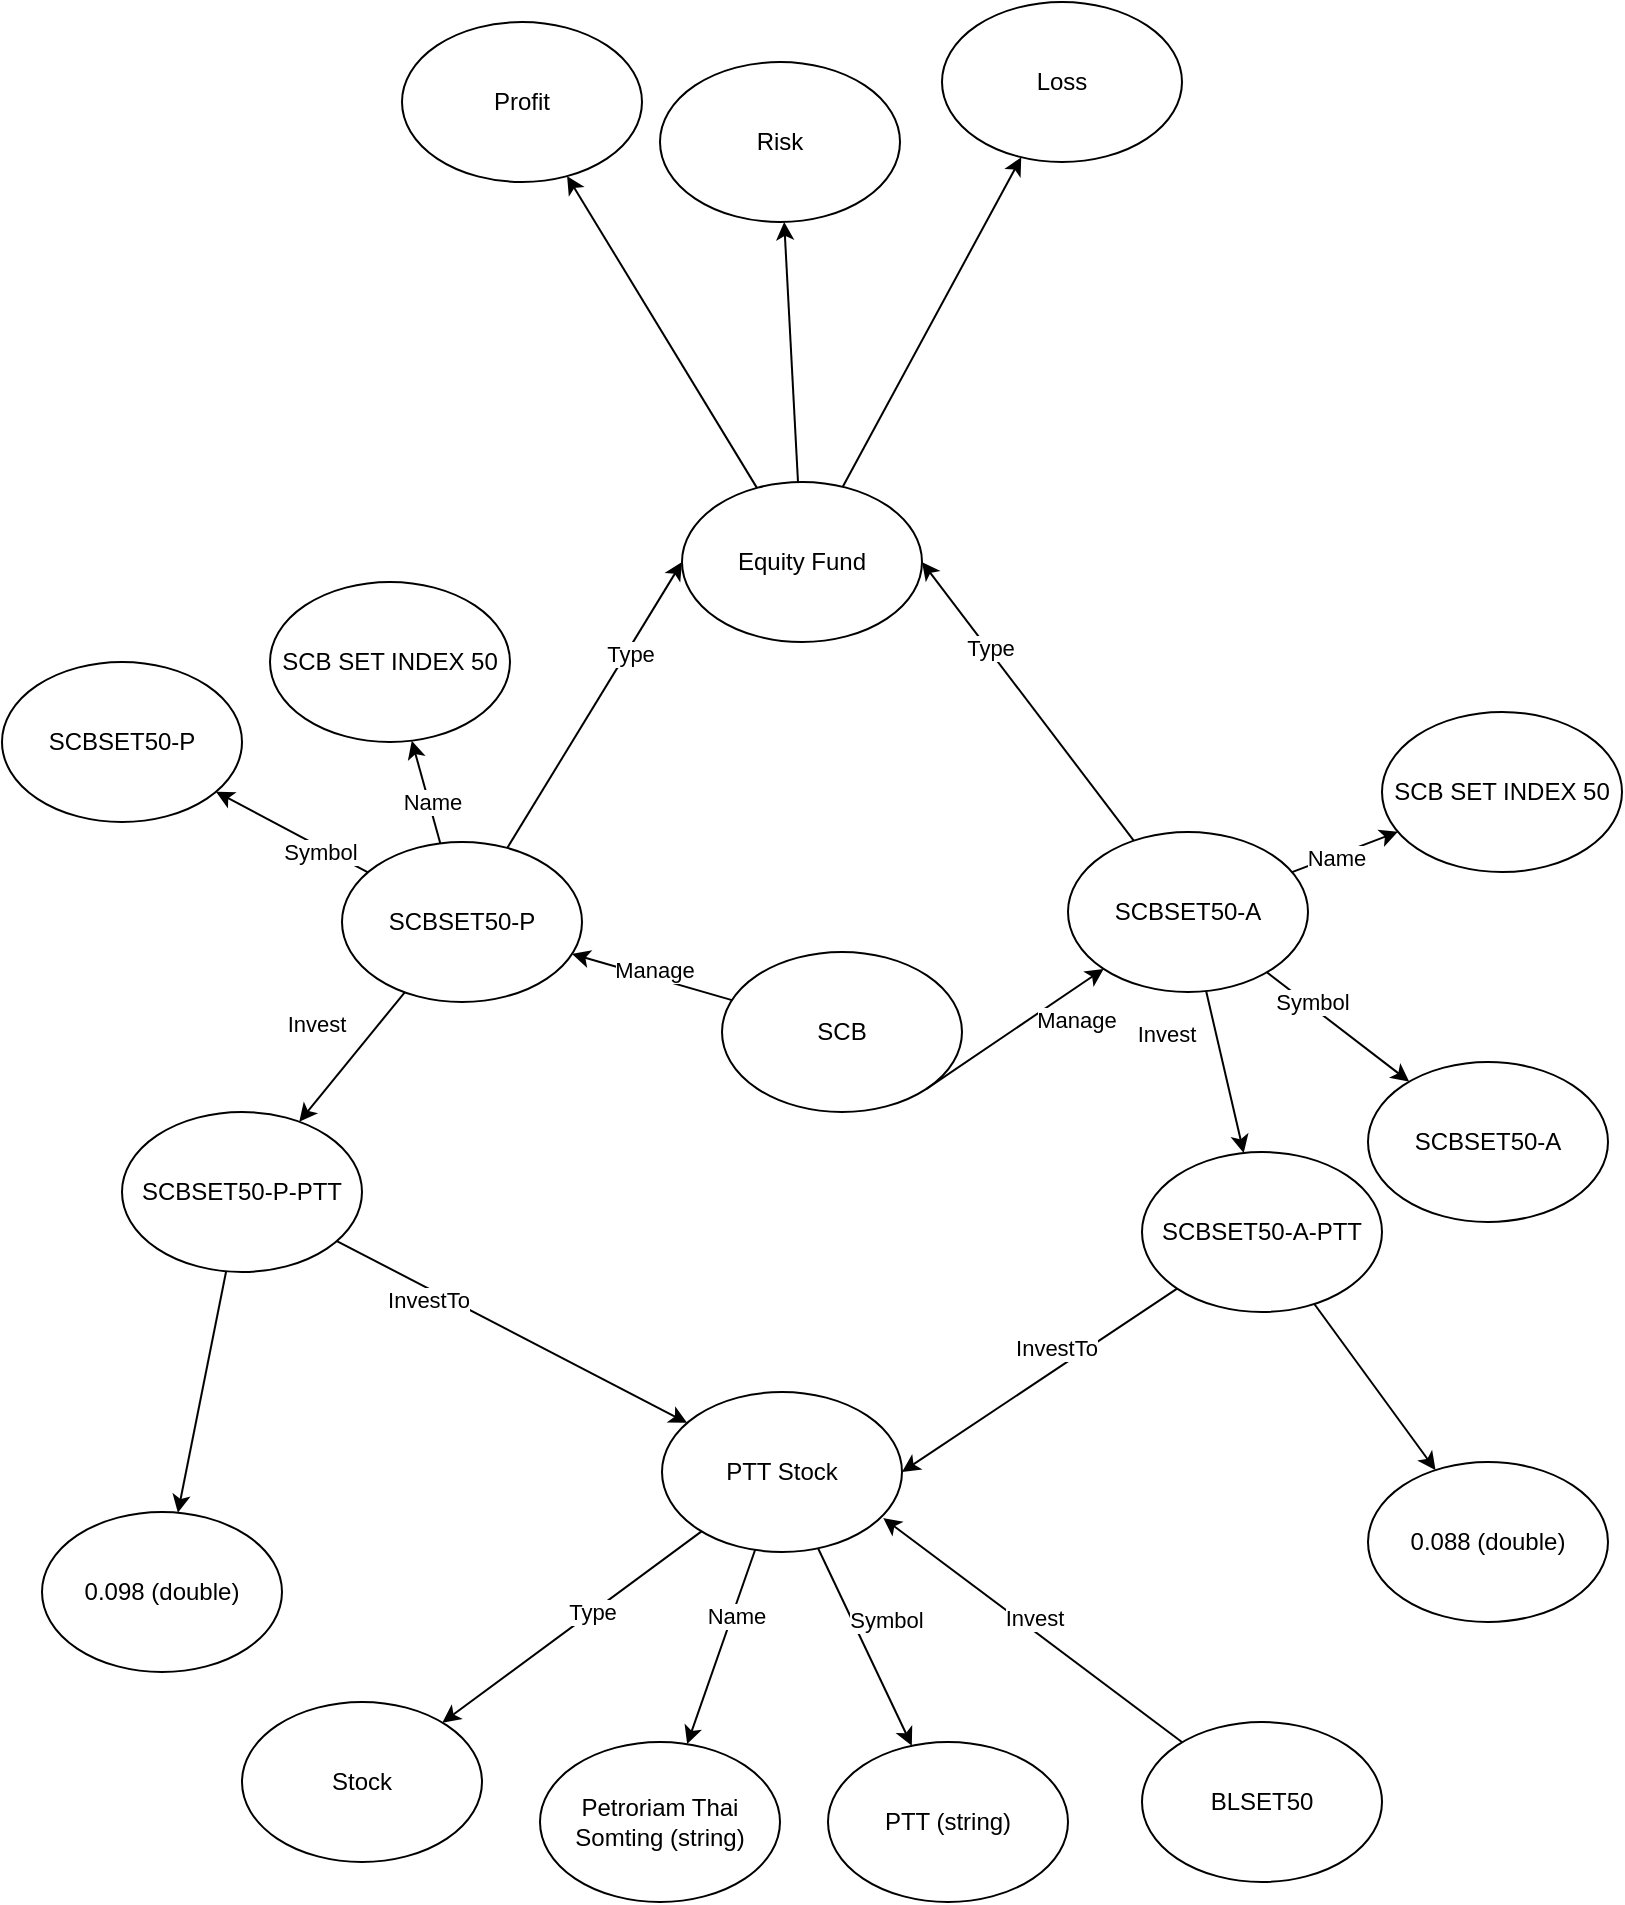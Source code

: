 <mxfile version="14.2.4" type="embed" pages="5">
    <diagram id="pNJxuBg1-X390WHa1x9L" name="Example Data">
        <mxGraphModel dx="3406" dy="1333" grid="1" gridSize="10" guides="1" tooltips="1" connect="1" arrows="1" fold="1" page="1" pageScale="1" pageWidth="827" pageHeight="1169" math="0" shadow="0">
            <root>
                <mxCell id="hxNx-i2qnly7g-_exkPQ-0"/>
                <mxCell id="hxNx-i2qnly7g-_exkPQ-1" parent="hxNx-i2qnly7g-_exkPQ-0"/>
                <mxCell id="hxNx-i2qnly7g-_exkPQ-38" value="" style="edgeStyle=none;rounded=0;orthogonalLoop=1;jettySize=auto;html=1;" parent="hxNx-i2qnly7g-_exkPQ-1" edge="1">
                    <mxGeometry relative="1" as="geometry">
                        <mxPoint x="423.282" y="346.718" as="targetPoint"/>
                    </mxGeometry>
                </mxCell>
                <mxCell id="hxNx-i2qnly7g-_exkPQ-40" value="" style="edgeStyle=none;rounded=0;orthogonalLoop=1;jettySize=auto;html=1;" parent="hxNx-i2qnly7g-_exkPQ-1" edge="1">
                    <mxGeometry relative="1" as="geometry">
                        <mxPoint x="550" y="340" as="targetPoint"/>
                    </mxGeometry>
                </mxCell>
                <mxCell id="hxNx-i2qnly7g-_exkPQ-41" style="edgeStyle=none;rounded=0;orthogonalLoop=1;jettySize=auto;html=1;" parent="hxNx-i2qnly7g-_exkPQ-1" edge="1">
                    <mxGeometry relative="1" as="geometry">
                        <mxPoint x="668.29" y="346.043" as="targetPoint"/>
                    </mxGeometry>
                </mxCell>
                <mxCell id="2" style="rounded=0;orthogonalLoop=1;jettySize=auto;html=1;" parent="hxNx-i2qnly7g-_exkPQ-1" source="0" target="59" edge="1">
                    <mxGeometry relative="1" as="geometry">
                        <mxPoint x="-1314" y="430" as="targetPoint"/>
                    </mxGeometry>
                </mxCell>
                <mxCell id="3" value="Invest" style="edgeLabel;html=1;align=center;verticalAlign=middle;resizable=0;points=[];" parent="2" vertex="1" connectable="0">
                    <mxGeometry x="-0.325" relative="1" as="geometry">
                        <mxPoint x="-26.84" y="-6.18" as="offset"/>
                    </mxGeometry>
                </mxCell>
                <mxCell id="8" value="" style="edgeStyle=none;rounded=0;orthogonalLoop=1;jettySize=auto;html=1;startArrow=classic;startFill=1;endArrow=none;endFill=0;" parent="hxNx-i2qnly7g-_exkPQ-1" source="0" target="7" edge="1">
                    <mxGeometry relative="1" as="geometry"/>
                </mxCell>
                <mxCell id="9" value="Manage" style="edgeLabel;html=1;align=center;verticalAlign=middle;resizable=0;points=[];" parent="8" vertex="1" connectable="0">
                    <mxGeometry x="-0.338" y="3" relative="1" as="geometry">
                        <mxPoint x="13.33" y="3" as="offset"/>
                    </mxGeometry>
                </mxCell>
                <mxCell id="48" value="" style="edgeStyle=none;rounded=0;orthogonalLoop=1;jettySize=auto;html=1;" parent="hxNx-i2qnly7g-_exkPQ-1" source="0" target="47" edge="1">
                    <mxGeometry relative="1" as="geometry"/>
                </mxCell>
                <mxCell id="53" value="Name" style="edgeLabel;html=1;align=center;verticalAlign=middle;resizable=0;points=[];" parent="48" vertex="1" connectable="0">
                    <mxGeometry x="-0.184" y="-1" relative="1" as="geometry">
                        <mxPoint as="offset"/>
                    </mxGeometry>
                </mxCell>
                <mxCell id="52" value="" style="edgeStyle=none;rounded=0;orthogonalLoop=1;jettySize=auto;html=1;" parent="hxNx-i2qnly7g-_exkPQ-1" source="0" target="51" edge="1">
                    <mxGeometry relative="1" as="geometry"/>
                </mxCell>
                <mxCell id="54" value="Symbol" style="edgeLabel;html=1;align=center;verticalAlign=middle;resizable=0;points=[];" parent="52" vertex="1" connectable="0">
                    <mxGeometry x="-0.396" y="2" relative="1" as="geometry">
                        <mxPoint as="offset"/>
                    </mxGeometry>
                </mxCell>
                <mxCell id="zQSu6dJ-XLiglkoiDzKP-73" style="edgeStyle=none;rounded=0;orthogonalLoop=1;jettySize=auto;html=1;entryX=0;entryY=0.5;entryDx=0;entryDy=0;" parent="hxNx-i2qnly7g-_exkPQ-1" source="0" target="8GLNLuJ4QE0qdc3_PFjX-70" edge="1">
                    <mxGeometry relative="1" as="geometry"/>
                </mxCell>
                <mxCell id="zQSu6dJ-XLiglkoiDzKP-74" value="Type" style="edgeLabel;html=1;align=center;verticalAlign=middle;resizable=0;points=[];" parent="zQSu6dJ-XLiglkoiDzKP-73" vertex="1" connectable="0">
                    <mxGeometry x="0.371" y="-1" relative="1" as="geometry">
                        <mxPoint as="offset"/>
                    </mxGeometry>
                </mxCell>
                <mxCell id="0" value="SCBSET50-P" style="ellipse;whiteSpace=wrap;html=1;" parent="hxNx-i2qnly7g-_exkPQ-1" vertex="1">
                    <mxGeometry x="-1467" y="490" width="120" height="80" as="geometry"/>
                </mxCell>
                <mxCell id="5" style="edgeStyle=none;rounded=0;orthogonalLoop=1;jettySize=auto;html=1;" parent="hxNx-i2qnly7g-_exkPQ-1" source="1" target="4" edge="1">
                    <mxGeometry relative="1" as="geometry"/>
                </mxCell>
                <mxCell id="6" value="Type" style="edgeLabel;html=1;align=center;verticalAlign=middle;resizable=0;points=[];" parent="5" vertex="1" connectable="0">
                    <mxGeometry x="-0.154" relative="1" as="geometry">
                        <mxPoint as="offset"/>
                    </mxGeometry>
                </mxCell>
                <mxCell id="24" value="" style="edgeStyle=none;rounded=0;orthogonalLoop=1;jettySize=auto;html=1;" parent="hxNx-i2qnly7g-_exkPQ-1" source="1" target="23" edge="1">
                    <mxGeometry relative="1" as="geometry"/>
                </mxCell>
                <mxCell id="27" value="Symbol" style="edgeLabel;html=1;align=center;verticalAlign=middle;resizable=0;points=[];" parent="24" vertex="1" connectable="0">
                    <mxGeometry x="-0.415" relative="1" as="geometry">
                        <mxPoint x="19.7" y="7" as="offset"/>
                    </mxGeometry>
                </mxCell>
                <mxCell id="26" value="" style="edgeStyle=none;rounded=0;orthogonalLoop=1;jettySize=auto;html=1;" parent="hxNx-i2qnly7g-_exkPQ-1" source="1" target="25" edge="1">
                    <mxGeometry relative="1" as="geometry"/>
                </mxCell>
                <mxCell id="28" value="Name" style="edgeLabel;html=1;align=center;verticalAlign=middle;resizable=0;points=[];" parent="26" vertex="1" connectable="0">
                    <mxGeometry x="-0.334" y="2" relative="1" as="geometry">
                        <mxPoint as="offset"/>
                    </mxGeometry>
                </mxCell>
                <mxCell id="1" value="PTT Stock" style="ellipse;whiteSpace=wrap;html=1;" parent="hxNx-i2qnly7g-_exkPQ-1" vertex="1">
                    <mxGeometry x="-1307" y="765" width="120" height="80" as="geometry"/>
                </mxCell>
                <mxCell id="4" value="Stock" style="ellipse;whiteSpace=wrap;html=1;" parent="hxNx-i2qnly7g-_exkPQ-1" vertex="1">
                    <mxGeometry x="-1517" y="920" width="120" height="80" as="geometry"/>
                </mxCell>
                <mxCell id="7" value="SCB" style="ellipse;whiteSpace=wrap;html=1;" parent="hxNx-i2qnly7g-_exkPQ-1" vertex="1">
                    <mxGeometry x="-1277" y="545" width="120" height="80" as="geometry"/>
                </mxCell>
                <mxCell id="23" value="PTT (string)" style="ellipse;whiteSpace=wrap;html=1;" parent="hxNx-i2qnly7g-_exkPQ-1" vertex="1">
                    <mxGeometry x="-1224" y="940" width="120" height="80" as="geometry"/>
                </mxCell>
                <mxCell id="25" value="Petroriam Thai Somting (string)" style="ellipse;whiteSpace=wrap;html=1;" parent="hxNx-i2qnly7g-_exkPQ-1" vertex="1">
                    <mxGeometry x="-1368" y="940" width="120" height="80" as="geometry"/>
                </mxCell>
                <mxCell id="32" style="edgeStyle=none;rounded=0;orthogonalLoop=1;jettySize=auto;html=1;entryX=0.922;entryY=0.788;entryDx=0;entryDy=0;entryPerimeter=0;" parent="hxNx-i2qnly7g-_exkPQ-1" source="31" target="1" edge="1">
                    <mxGeometry relative="1" as="geometry"/>
                </mxCell>
                <mxCell id="33" value="Invest" style="edgeLabel;html=1;align=center;verticalAlign=middle;resizable=0;points=[];" parent="32" vertex="1" connectable="0">
                    <mxGeometry x="-0.129" y="-2" relative="1" as="geometry">
                        <mxPoint x="-10.72" y="-12.04" as="offset"/>
                    </mxGeometry>
                </mxCell>
                <mxCell id="31" value="BLSET50" style="ellipse;whiteSpace=wrap;html=1;" parent="hxNx-i2qnly7g-_exkPQ-1" vertex="1">
                    <mxGeometry x="-1067" y="930" width="120" height="80" as="geometry"/>
                </mxCell>
                <mxCell id="47" value="SCB SET INDEX 50" style="ellipse;whiteSpace=wrap;html=1;" parent="hxNx-i2qnly7g-_exkPQ-1" vertex="1">
                    <mxGeometry x="-1503" y="360" width="120" height="80" as="geometry"/>
                </mxCell>
                <mxCell id="51" value="SCBSET50-P" style="ellipse;whiteSpace=wrap;html=1;" parent="hxNx-i2qnly7g-_exkPQ-1" vertex="1">
                    <mxGeometry x="-1637" y="400" width="120" height="80" as="geometry"/>
                </mxCell>
                <mxCell id="60" value="" style="edgeStyle=none;rounded=0;orthogonalLoop=1;jettySize=auto;html=1;" parent="hxNx-i2qnly7g-_exkPQ-1" source="59" target="1" edge="1">
                    <mxGeometry relative="1" as="geometry"/>
                </mxCell>
                <mxCell id="63" value="InvestTo" style="edgeLabel;html=1;align=center;verticalAlign=middle;resizable=0;points=[];" parent="60" vertex="1" connectable="0">
                    <mxGeometry x="-0.32" relative="1" as="geometry">
                        <mxPoint x="-13.91" y="-1.52" as="offset"/>
                    </mxGeometry>
                </mxCell>
                <mxCell id="62" value="" style="edgeStyle=none;rounded=0;orthogonalLoop=1;jettySize=auto;html=1;" parent="hxNx-i2qnly7g-_exkPQ-1" source="59" target="61" edge="1">
                    <mxGeometry relative="1" as="geometry"/>
                </mxCell>
                <mxCell id="59" value="SCBSET50-P-PTT" style="ellipse;whiteSpace=wrap;html=1;" parent="hxNx-i2qnly7g-_exkPQ-1" vertex="1">
                    <mxGeometry x="-1577" y="625" width="120" height="80" as="geometry"/>
                </mxCell>
                <mxCell id="61" value="0.098 (double)" style="ellipse;whiteSpace=wrap;html=1;" parent="hxNx-i2qnly7g-_exkPQ-1" vertex="1">
                    <mxGeometry x="-1617" y="825" width="120" height="80" as="geometry"/>
                </mxCell>
                <mxCell id="8GLNLuJ4QE0qdc3_PFjX-71" style="rounded=0;orthogonalLoop=1;jettySize=auto;html=1;" parent="hxNx-i2qnly7g-_exkPQ-1" source="8GLNLuJ4QE0qdc3_PFjX-70" target="8GLNLuJ4QE0qdc3_PFjX-72" edge="1">
                    <mxGeometry relative="1" as="geometry">
                        <mxPoint x="-1474.0" y="210" as="targetPoint"/>
                    </mxGeometry>
                </mxCell>
                <mxCell id="8GLNLuJ4QE0qdc3_PFjX-75" value="" style="rounded=0;orthogonalLoop=1;jettySize=auto;html=1;" parent="hxNx-i2qnly7g-_exkPQ-1" source="8GLNLuJ4QE0qdc3_PFjX-70" target="8GLNLuJ4QE0qdc3_PFjX-74" edge="1">
                    <mxGeometry relative="1" as="geometry"/>
                </mxCell>
                <mxCell id="zQSu6dJ-XLiglkoiDzKP-71" value="" style="rounded=0;orthogonalLoop=1;jettySize=auto;html=1;" parent="hxNx-i2qnly7g-_exkPQ-1" source="8GLNLuJ4QE0qdc3_PFjX-70" target="zQSu6dJ-XLiglkoiDzKP-70" edge="1">
                    <mxGeometry relative="1" as="geometry"/>
                </mxCell>
                <mxCell id="8GLNLuJ4QE0qdc3_PFjX-70" value="Equity Fund" style="ellipse;whiteSpace=wrap;html=1;" parent="hxNx-i2qnly7g-_exkPQ-1" vertex="1">
                    <mxGeometry x="-1297" y="310" width="120" height="80" as="geometry"/>
                </mxCell>
                <mxCell id="8GLNLuJ4QE0qdc3_PFjX-72" value="Loss" style="ellipse;whiteSpace=wrap;html=1;" parent="hxNx-i2qnly7g-_exkPQ-1" vertex="1">
                    <mxGeometry x="-1167.0" y="70" width="120" height="80" as="geometry"/>
                </mxCell>
                <mxCell id="8GLNLuJ4QE0qdc3_PFjX-74" value="Profit" style="ellipse;whiteSpace=wrap;html=1;" parent="hxNx-i2qnly7g-_exkPQ-1" vertex="1">
                    <mxGeometry x="-1437" y="80" width="120" height="80" as="geometry"/>
                </mxCell>
                <mxCell id="zQSu6dJ-XLiglkoiDzKP-70" value="Risk" style="ellipse;whiteSpace=wrap;html=1;" parent="hxNx-i2qnly7g-_exkPQ-1" vertex="1">
                    <mxGeometry x="-1308" y="100" width="120" height="80" as="geometry"/>
                </mxCell>
                <mxCell id="zQSu6dJ-XLiglkoiDzKP-75" style="rounded=0;orthogonalLoop=1;jettySize=auto;html=1;" parent="hxNx-i2qnly7g-_exkPQ-1" source="zQSu6dJ-XLiglkoiDzKP-85" target="zQSu6dJ-XLiglkoiDzKP-104" edge="1">
                    <mxGeometry relative="1" as="geometry">
                        <mxPoint x="940.57" y="-150" as="targetPoint"/>
                    </mxGeometry>
                </mxCell>
                <mxCell id="zQSu6dJ-XLiglkoiDzKP-76" value="Invest" style="edgeLabel;html=1;align=center;verticalAlign=middle;resizable=0;points=[];" parent="zQSu6dJ-XLiglkoiDzKP-75" vertex="1" connectable="0">
                    <mxGeometry x="-0.325" relative="1" as="geometry">
                        <mxPoint x="-26.84" y="-6.18" as="offset"/>
                    </mxGeometry>
                </mxCell>
                <mxCell id="zQSu6dJ-XLiglkoiDzKP-77" value="" style="edgeStyle=none;rounded=0;orthogonalLoop=1;jettySize=auto;html=1;startArrow=classic;startFill=1;endArrow=none;endFill=0;entryX=1;entryY=1;entryDx=0;entryDy=0;" parent="hxNx-i2qnly7g-_exkPQ-1" source="zQSu6dJ-XLiglkoiDzKP-85" target="7" edge="1">
                    <mxGeometry relative="1" as="geometry">
                        <mxPoint x="407.996" y="-381.716" as="targetPoint"/>
                    </mxGeometry>
                </mxCell>
                <mxCell id="zQSu6dJ-XLiglkoiDzKP-78" value="Manage" style="edgeLabel;html=1;align=center;verticalAlign=middle;resizable=0;points=[];" parent="zQSu6dJ-XLiglkoiDzKP-77" vertex="1" connectable="0">
                    <mxGeometry x="-0.338" y="3" relative="1" as="geometry">
                        <mxPoint x="13.33" y="3" as="offset"/>
                    </mxGeometry>
                </mxCell>
                <mxCell id="zQSu6dJ-XLiglkoiDzKP-79" value="" style="edgeStyle=none;rounded=0;orthogonalLoop=1;jettySize=auto;html=1;" parent="hxNx-i2qnly7g-_exkPQ-1" source="zQSu6dJ-XLiglkoiDzKP-85" target="zQSu6dJ-XLiglkoiDzKP-99" edge="1">
                    <mxGeometry relative="1" as="geometry"/>
                </mxCell>
                <mxCell id="zQSu6dJ-XLiglkoiDzKP-80" value="Name" style="edgeLabel;html=1;align=center;verticalAlign=middle;resizable=0;points=[];" parent="zQSu6dJ-XLiglkoiDzKP-79" vertex="1" connectable="0">
                    <mxGeometry x="-0.184" y="-1" relative="1" as="geometry">
                        <mxPoint as="offset"/>
                    </mxGeometry>
                </mxCell>
                <mxCell id="zQSu6dJ-XLiglkoiDzKP-81" value="" style="edgeStyle=none;rounded=0;orthogonalLoop=1;jettySize=auto;html=1;" parent="hxNx-i2qnly7g-_exkPQ-1" source="zQSu6dJ-XLiglkoiDzKP-85" target="zQSu6dJ-XLiglkoiDzKP-100" edge="1">
                    <mxGeometry relative="1" as="geometry"/>
                </mxCell>
                <mxCell id="zQSu6dJ-XLiglkoiDzKP-82" value="Symbol" style="edgeLabel;html=1;align=center;verticalAlign=middle;resizable=0;points=[];" parent="zQSu6dJ-XLiglkoiDzKP-81" vertex="1" connectable="0">
                    <mxGeometry x="-0.396" y="2" relative="1" as="geometry">
                        <mxPoint as="offset"/>
                    </mxGeometry>
                </mxCell>
                <mxCell id="zQSu6dJ-XLiglkoiDzKP-83" style="edgeStyle=none;rounded=0;orthogonalLoop=1;jettySize=auto;html=1;entryX=1;entryY=0.5;entryDx=0;entryDy=0;" parent="hxNx-i2qnly7g-_exkPQ-1" source="zQSu6dJ-XLiglkoiDzKP-85" target="8GLNLuJ4QE0qdc3_PFjX-70" edge="1">
                    <mxGeometry relative="1" as="geometry">
                        <mxPoint x="-784.43" y="410" as="targetPoint"/>
                    </mxGeometry>
                </mxCell>
                <mxCell id="zQSu6dJ-XLiglkoiDzKP-84" value="Type" style="edgeLabel;html=1;align=center;verticalAlign=middle;resizable=0;points=[];" parent="zQSu6dJ-XLiglkoiDzKP-83" vertex="1" connectable="0">
                    <mxGeometry x="0.371" y="-1" relative="1" as="geometry">
                        <mxPoint as="offset"/>
                    </mxGeometry>
                </mxCell>
                <mxCell id="zQSu6dJ-XLiglkoiDzKP-85" value="SCBSET50-A" style="ellipse;whiteSpace=wrap;html=1;" parent="hxNx-i2qnly7g-_exkPQ-1" vertex="1">
                    <mxGeometry x="-1104.0" y="485" width="120" height="80" as="geometry"/>
                </mxCell>
                <mxCell id="zQSu6dJ-XLiglkoiDzKP-99" value="SCB SET INDEX 50" style="ellipse;whiteSpace=wrap;html=1;" parent="hxNx-i2qnly7g-_exkPQ-1" vertex="1">
                    <mxGeometry x="-947.0" y="425" width="120" height="80" as="geometry"/>
                </mxCell>
                <mxCell id="zQSu6dJ-XLiglkoiDzKP-100" value="SCBSET50-A" style="ellipse;whiteSpace=wrap;html=1;" parent="hxNx-i2qnly7g-_exkPQ-1" vertex="1">
                    <mxGeometry x="-954" y="600" width="120" height="80" as="geometry"/>
                </mxCell>
                <mxCell id="zQSu6dJ-XLiglkoiDzKP-101" value="" style="edgeStyle=none;rounded=0;orthogonalLoop=1;jettySize=auto;html=1;entryX=1;entryY=0.5;entryDx=0;entryDy=0;" parent="hxNx-i2qnly7g-_exkPQ-1" source="zQSu6dJ-XLiglkoiDzKP-104" target="1" edge="1">
                    <mxGeometry relative="1" as="geometry"/>
                </mxCell>
                <mxCell id="zQSu6dJ-XLiglkoiDzKP-102" value="InvestTo" style="edgeLabel;html=1;align=center;verticalAlign=middle;resizable=0;points=[];" parent="zQSu6dJ-XLiglkoiDzKP-101" vertex="1" connectable="0">
                    <mxGeometry x="-0.32" relative="1" as="geometry">
                        <mxPoint x="-13.91" y="-1.52" as="offset"/>
                    </mxGeometry>
                </mxCell>
                <mxCell id="zQSu6dJ-XLiglkoiDzKP-103" value="" style="edgeStyle=none;rounded=0;orthogonalLoop=1;jettySize=auto;html=1;" parent="hxNx-i2qnly7g-_exkPQ-1" source="zQSu6dJ-XLiglkoiDzKP-104" target="zQSu6dJ-XLiglkoiDzKP-105" edge="1">
                    <mxGeometry relative="1" as="geometry"/>
                </mxCell>
                <mxCell id="zQSu6dJ-XLiglkoiDzKP-104" value="SCBSET50-A-PTT" style="ellipse;whiteSpace=wrap;html=1;" parent="hxNx-i2qnly7g-_exkPQ-1" vertex="1">
                    <mxGeometry x="-1067" y="645" width="120" height="80" as="geometry"/>
                </mxCell>
                <mxCell id="zQSu6dJ-XLiglkoiDzKP-105" value="0.088 (double)" style="ellipse;whiteSpace=wrap;html=1;" parent="hxNx-i2qnly7g-_exkPQ-1" vertex="1">
                    <mxGeometry x="-954" y="800" width="120" height="80" as="geometry"/>
                </mxCell>
            </root>
        </mxGraphModel>
    </diagram>
    <diagram id="Ehg3R_pZKgUuEDpqJmbh" name="Class Horachy">
        <mxGraphModel dx="1501" dy="1143" grid="1" gridSize="10" guides="1" tooltips="1" connect="1" arrows="1" fold="1" page="1" pageScale="1" pageWidth="1169" pageHeight="827" math="0" shadow="0">
            <root>
                <mxCell id="jLY8G0JBw0-V70f6RSkC-0"/>
                <mxCell id="jLY8G0JBw0-V70f6RSkC-1" parent="jLY8G0JBw0-V70f6RSkC-0"/>
                <mxCell id="jLY8G0JBw0-V70f6RSkC-4" value="" style="rounded=0;orthogonalLoop=1;jettySize=auto;html=1;startArrow=classic;startFill=1;endArrow=none;endFill=0;entryX=0;entryY=0;entryDx=0;entryDy=0;" parent="jLY8G0JBw0-V70f6RSkC-1" source="jLY8G0JBw0-V70f6RSkC-2" target="uY0lWjrbDCF-Lmr9nMHr-8" edge="1">
                    <mxGeometry relative="1" as="geometry">
                        <mxPoint x="518.435" y="364" as="targetPoint"/>
                    </mxGeometry>
                </mxCell>
                <mxCell id="jLY8G0JBw0-V70f6RSkC-5" value="subclassOff" style="edgeLabel;html=1;align=center;verticalAlign=middle;resizable=0;points=[];" parent="jLY8G0JBw0-V70f6RSkC-4" vertex="1" connectable="0">
                    <mxGeometry x="-0.27" y="-1" relative="1" as="geometry">
                        <mxPoint x="73.37" y="14.19" as="offset"/>
                    </mxGeometry>
                </mxCell>
                <mxCell id="jLY8G0JBw0-V70f6RSkC-7" value="" style="edgeStyle=none;rounded=0;orthogonalLoop=1;jettySize=auto;html=1;startArrow=classic;startFill=1;endArrow=none;endFill=0;" parent="jLY8G0JBw0-V70f6RSkC-1" source="jLY8G0JBw0-V70f6RSkC-2" target="uY0lWjrbDCF-Lmr9nMHr-11" edge="1">
                    <mxGeometry relative="1" as="geometry">
                        <mxPoint x="639.875" y="294" as="targetPoint"/>
                    </mxGeometry>
                </mxCell>
                <mxCell id="jLY8G0JBw0-V70f6RSkC-10" value="subclassOf" style="edgeLabel;html=1;align=center;verticalAlign=middle;resizable=0;points=[];" parent="jLY8G0JBw0-V70f6RSkC-7" vertex="1" connectable="0">
                    <mxGeometry x="-0.339" y="-1" relative="1" as="geometry">
                        <mxPoint x="54.54" y="33.09" as="offset"/>
                    </mxGeometry>
                </mxCell>
                <mxCell id="jLY8G0JBw0-V70f6RSkC-9" value="" style="edgeStyle=none;rounded=0;orthogonalLoop=1;jettySize=auto;html=1;startArrow=classic;startFill=1;endArrow=none;endFill=0;" parent="jLY8G0JBw0-V70f6RSkC-1" source="jLY8G0JBw0-V70f6RSkC-2" target="jLY8G0JBw0-V70f6RSkC-8" edge="1">
                    <mxGeometry relative="1" as="geometry"/>
                </mxCell>
                <mxCell id="jLY8G0JBw0-V70f6RSkC-13" value="subclassOf" style="edgeLabel;html=1;align=center;verticalAlign=middle;resizable=0;points=[];" parent="jLY8G0JBw0-V70f6RSkC-9" vertex="1" connectable="0">
                    <mxGeometry x="-0.119" y="-2" relative="1" as="geometry">
                        <mxPoint x="12.0" y="-2" as="offset"/>
                    </mxGeometry>
                </mxCell>
                <mxCell id="jLY8G0JBw0-V70f6RSkC-16" value="" style="edgeStyle=none;rounded=0;orthogonalLoop=1;jettySize=auto;html=1;startArrow=classic;startFill=1;endArrow=none;endFill=0;" parent="jLY8G0JBw0-V70f6RSkC-1" source="jLY8G0JBw0-V70f6RSkC-2" target="jLY8G0JBw0-V70f6RSkC-15" edge="1">
                    <mxGeometry relative="1" as="geometry"/>
                </mxCell>
                <mxCell id="jLY8G0JBw0-V70f6RSkC-41" value="subclassOf" style="edgeLabel;html=1;align=center;verticalAlign=middle;resizable=0;points=[];" parent="jLY8G0JBw0-V70f6RSkC-16" vertex="1" connectable="0">
                    <mxGeometry x="-0.33" y="2" relative="1" as="geometry">
                        <mxPoint x="-12.78" y="32.76" as="offset"/>
                    </mxGeometry>
                </mxCell>
                <mxCell id="uY0lWjrbDCF-Lmr9nMHr-73" style="edgeStyle=none;rounded=0;orthogonalLoop=1;jettySize=auto;html=1;entryX=0;entryY=0.5;entryDx=0;entryDy=0;startArrow=classic;startFill=1;endArrow=none;endFill=0;" edge="1" parent="jLY8G0JBw0-V70f6RSkC-1" source="jLY8G0JBw0-V70f6RSkC-2" target="uY0lWjrbDCF-Lmr9nMHr-72">
                    <mxGeometry relative="1" as="geometry"/>
                </mxCell>
                <mxCell id="uY0lWjrbDCF-Lmr9nMHr-74" value="subclassOf" style="edgeLabel;html=1;align=center;verticalAlign=middle;resizable=0;points=[];" vertex="1" connectable="0" parent="uY0lWjrbDCF-Lmr9nMHr-73">
                    <mxGeometry x="-0.127" y="3" relative="1" as="geometry">
                        <mxPoint as="offset"/>
                    </mxGeometry>
                </mxCell>
                <mxCell id="jLY8G0JBw0-V70f6RSkC-2" value="Thing" style="ellipse;whiteSpace=wrap;html=1;ellipse;whiteSpace=wrap;html=1;" parent="jLY8G0JBw0-V70f6RSkC-1" vertex="1">
                    <mxGeometry x="210" y="105" width="120" height="60" as="geometry"/>
                </mxCell>
                <mxCell id="jLY8G0JBw0-V70f6RSkC-29" value="" style="edgeStyle=none;rounded=0;orthogonalLoop=1;jettySize=auto;html=1;startArrow=classic;startFill=1;endArrow=none;endFill=0;entryX=0.5;entryY=0;entryDx=0;entryDy=0;exitX=0.367;exitY=0.983;exitDx=0;exitDy=0;exitPerimeter=0;" parent="jLY8G0JBw0-V70f6RSkC-1" source="uY0lWjrbDCF-Lmr9nMHr-8" target="uY0lWjrbDCF-Lmr9nMHr-9" edge="1">
                    <mxGeometry relative="1" as="geometry">
                        <mxPoint x="810" y="295" as="sourcePoint"/>
                        <mxPoint x="551.812" y="524" as="targetPoint"/>
                    </mxGeometry>
                </mxCell>
                <mxCell id="jLY8G0JBw0-V70f6RSkC-34" value="subclassOf" style="edgeLabel;html=1;align=center;verticalAlign=middle;resizable=0;points=[];" parent="jLY8G0JBw0-V70f6RSkC-29" vertex="1" connectable="0">
                    <mxGeometry x="-0.32" y="1" relative="1" as="geometry">
                        <mxPoint x="-10.17" y="6.7" as="offset"/>
                    </mxGeometry>
                </mxCell>
                <mxCell id="jLY8G0JBw0-V70f6RSkC-32" value="" style="edgeStyle=none;rounded=0;orthogonalLoop=1;jettySize=auto;html=1;startArrow=classic;startFill=1;endArrow=none;endFill=0;exitX=0.7;exitY=0.95;exitDx=0;exitDy=0;entryX=0.317;entryY=0.017;entryDx=0;entryDy=0;entryPerimeter=0;exitPerimeter=0;" parent="jLY8G0JBw0-V70f6RSkC-1" source="uY0lWjrbDCF-Lmr9nMHr-8" target="uY0lWjrbDCF-Lmr9nMHr-10" edge="1">
                    <mxGeometry relative="1" as="geometry">
                        <mxPoint x="569.312" y="424" as="sourcePoint"/>
                        <mxPoint x="673.687" y="524" as="targetPoint"/>
                    </mxGeometry>
                </mxCell>
                <mxCell id="jLY8G0JBw0-V70f6RSkC-33" value="subclassOf" style="edgeLabel;html=1;align=center;verticalAlign=middle;resizable=0;points=[];" parent="jLY8G0JBw0-V70f6RSkC-32" vertex="1" connectable="0">
                    <mxGeometry x="-0.181" y="-2" relative="1" as="geometry">
                        <mxPoint as="offset"/>
                    </mxGeometry>
                </mxCell>
                <mxCell id="jLY8G0JBw0-V70f6RSkC-8" value="Asset Management Company" style="ellipse;whiteSpace=wrap;html=1;ellipse;whiteSpace=wrap;html=1;" parent="jLY8G0JBw0-V70f6RSkC-1" vertex="1">
                    <mxGeometry x="530" y="105" width="120" height="60" as="geometry"/>
                </mxCell>
                <mxCell id="jLY8G0JBw0-V70f6RSkC-18" value="" style="edgeStyle=none;rounded=0;orthogonalLoop=1;jettySize=auto;html=1;startArrow=classic;startFill=1;endArrow=none;endFill=0;" parent="jLY8G0JBw0-V70f6RSkC-1" source="jLY8G0JBw0-V70f6RSkC-15" target="jLY8G0JBw0-V70f6RSkC-17" edge="1">
                    <mxGeometry relative="1" as="geometry"/>
                </mxCell>
                <mxCell id="jLY8G0JBw0-V70f6RSkC-36" value="subclassOf" style="edgeLabel;html=1;align=center;verticalAlign=middle;resizable=0;points=[];" parent="jLY8G0JBw0-V70f6RSkC-18" vertex="1" connectable="0">
                    <mxGeometry x="0.249" y="-1" relative="1" as="geometry">
                        <mxPoint as="offset"/>
                    </mxGeometry>
                </mxCell>
                <mxCell id="jLY8G0JBw0-V70f6RSkC-20" value="" style="edgeStyle=none;rounded=0;orthogonalLoop=1;jettySize=auto;html=1;startArrow=classic;startFill=1;endArrow=none;endFill=0;entryX=0.5;entryY=0;entryDx=0;entryDy=0;" parent="jLY8G0JBw0-V70f6RSkC-1" source="jLY8G0JBw0-V70f6RSkC-15" target="uY0lWjrbDCF-Lmr9nMHr-6" edge="1">
                    <mxGeometry relative="1" as="geometry">
                        <mxPoint x="261.2" y="524" as="targetPoint"/>
                    </mxGeometry>
                </mxCell>
                <mxCell id="jLY8G0JBw0-V70f6RSkC-38" value="subclassOf" style="edgeLabel;html=1;align=center;verticalAlign=middle;resizable=0;points=[];" parent="jLY8G0JBw0-V70f6RSkC-20" vertex="1" connectable="0">
                    <mxGeometry x="0.216" y="-1" relative="1" as="geometry">
                        <mxPoint as="offset"/>
                    </mxGeometry>
                </mxCell>
                <mxCell id="jLY8G0JBw0-V70f6RSkC-23" value="" style="edgeStyle=none;rounded=0;orthogonalLoop=1;jettySize=auto;html=1;startArrow=classic;startFill=1;endArrow=none;endFill=0;entryX=1;entryY=1;entryDx=0;entryDy=0;" parent="jLY8G0JBw0-V70f6RSkC-1" source="jLY8G0JBw0-V70f6RSkC-15" edge="1" target="uY0lWjrbDCF-Lmr9nMHr-2">
                    <mxGeometry relative="1" as="geometry">
                        <mxPoint x="168" y="243.2" as="targetPoint"/>
                    </mxGeometry>
                </mxCell>
                <mxCell id="jLY8G0JBw0-V70f6RSkC-35" value="subclassOff" style="edgeLabel;html=1;align=center;verticalAlign=middle;resizable=0;points=[];" parent="jLY8G0JBw0-V70f6RSkC-23" vertex="1" connectable="0">
                    <mxGeometry x="0.282" y="3" relative="1" as="geometry">
                        <mxPoint as="offset"/>
                    </mxGeometry>
                </mxCell>
                <mxCell id="jLY8G0JBw0-V70f6RSkC-25" value="" style="edgeStyle=none;rounded=0;orthogonalLoop=1;jettySize=auto;html=1;startArrow=classic;startFill=1;endArrow=none;endFill=0;entryX=0.5;entryY=0;entryDx=0;entryDy=0;" parent="jLY8G0JBw0-V70f6RSkC-1" source="jLY8G0JBw0-V70f6RSkC-15" target="uY0lWjrbDCF-Lmr9nMHr-7" edge="1">
                    <mxGeometry relative="1" as="geometry">
                        <mxPoint x="402" y="524" as="targetPoint"/>
                    </mxGeometry>
                </mxCell>
                <mxCell id="jLY8G0JBw0-V70f6RSkC-39" value="subclassOf" style="edgeLabel;html=1;align=center;verticalAlign=middle;resizable=0;points=[];" parent="jLY8G0JBw0-V70f6RSkC-25" vertex="1" connectable="0">
                    <mxGeometry x="0.212" y="3" relative="1" as="geometry">
                        <mxPoint as="offset"/>
                    </mxGeometry>
                </mxCell>
                <mxCell id="jLY8G0JBw0-V70f6RSkC-27" value="" style="edgeStyle=none;rounded=0;orthogonalLoop=1;jettySize=auto;html=1;startArrow=classic;startFill=1;endArrow=none;endFill=0;" parent="jLY8G0JBw0-V70f6RSkC-1" source="jLY8G0JBw0-V70f6RSkC-15" target="uY0lWjrbDCF-Lmr9nMHr-4" edge="1">
                    <mxGeometry relative="1" as="geometry">
                        <mxPoint x="117.76" y="524" as="targetPoint"/>
                    </mxGeometry>
                </mxCell>
                <mxCell id="jLY8G0JBw0-V70f6RSkC-37" value="subclassOf" style="edgeLabel;html=1;align=center;verticalAlign=middle;resizable=0;points=[];" parent="jLY8G0JBw0-V70f6RSkC-27" vertex="1" connectable="0">
                    <mxGeometry x="0.281" relative="1" as="geometry">
                        <mxPoint as="offset"/>
                    </mxGeometry>
                </mxCell>
                <mxCell id="uY0lWjrbDCF-Lmr9nMHr-3" style="edgeStyle=none;rounded=0;orthogonalLoop=1;jettySize=auto;html=1;entryX=0.5;entryY=0;entryDx=0;entryDy=0;startArrow=classic;startFill=1;endArrow=none;endFill=0;" edge="1" parent="jLY8G0JBw0-V70f6RSkC-1" source="jLY8G0JBw0-V70f6RSkC-15" target="uY0lWjrbDCF-Lmr9nMHr-0">
                    <mxGeometry relative="1" as="geometry"/>
                </mxCell>
                <mxCell id="uY0lWjrbDCF-Lmr9nMHr-14" value="Domain" style="edgeLabel;html=1;align=center;verticalAlign=middle;resizable=0;points=[];" vertex="1" connectable="0" parent="uY0lWjrbDCF-Lmr9nMHr-3">
                    <mxGeometry x="0.274" y="3" relative="1" as="geometry">
                        <mxPoint x="-14.44" y="-9.87" as="offset"/>
                    </mxGeometry>
                </mxCell>
                <mxCell id="jLY8G0JBw0-V70f6RSkC-15" value="Asset" style="ellipse;whiteSpace=wrap;html=1;ellipse;whiteSpace=wrap;html=1;" parent="jLY8G0JBw0-V70f6RSkC-1" vertex="1">
                    <mxGeometry x="195" y="254" width="120" height="60" as="geometry"/>
                </mxCell>
                <mxCell id="jLY8G0JBw0-V70f6RSkC-17" value="Gold" style="ellipse;whiteSpace=wrap;html=1;ellipse;whiteSpace=wrap;html=1;" parent="jLY8G0JBw0-V70f6RSkC-1" vertex="1">
                    <mxGeometry x="10" y="254" width="120" height="60" as="geometry"/>
                </mxCell>
                <mxCell id="uY0lWjrbDCF-Lmr9nMHr-2" value="Oil" style="ellipse;whiteSpace=wrap;html=1;ellipse;whiteSpace=wrap;html=1;" parent="jLY8G0JBw0-V70f6RSkC-1" vertex="1">
                    <mxGeometry x="50" y="114" width="120" height="60" as="geometry"/>
                </mxCell>
                <mxCell id="uY0lWjrbDCF-Lmr9nMHr-4" value="Other" style="ellipse;whiteSpace=wrap;html=1;ellipse;whiteSpace=wrap;html=1;" parent="jLY8G0JBw0-V70f6RSkC-1" vertex="1">
                    <mxGeometry x="20" y="345" width="120" height="60" as="geometry"/>
                </mxCell>
                <mxCell id="uY0lWjrbDCF-Lmr9nMHr-49" style="edgeStyle=none;rounded=0;orthogonalLoop=1;jettySize=auto;html=1;entryX=0;entryY=0.5;entryDx=0;entryDy=0;startArrow=classic;startFill=1;endArrow=none;endFill=0;" edge="1" parent="jLY8G0JBw0-V70f6RSkC-1" source="uY0lWjrbDCF-Lmr9nMHr-6" target="uY0lWjrbDCF-Lmr9nMHr-47">
                    <mxGeometry relative="1" as="geometry"/>
                </mxCell>
                <mxCell id="uY0lWjrbDCF-Lmr9nMHr-55" value="Domain" style="edgeLabel;html=1;align=center;verticalAlign=middle;resizable=0;points=[];" vertex="1" connectable="0" parent="uY0lWjrbDCF-Lmr9nMHr-49">
                    <mxGeometry x="-0.545" y="5" relative="1" as="geometry">
                        <mxPoint x="6.64" y="12.74" as="offset"/>
                    </mxGeometry>
                </mxCell>
                <mxCell id="uY0lWjrbDCF-Lmr9nMHr-50" style="edgeStyle=none;rounded=0;orthogonalLoop=1;jettySize=auto;html=1;entryX=0;entryY=0.5;entryDx=0;entryDy=0;startArrow=classic;startFill=1;endArrow=none;endFill=0;exitX=0;exitY=1;exitDx=0;exitDy=0;" edge="1" parent="jLY8G0JBw0-V70f6RSkC-1" source="uY0lWjrbDCF-Lmr9nMHr-6" target="uY0lWjrbDCF-Lmr9nMHr-48">
                    <mxGeometry relative="1" as="geometry"/>
                </mxCell>
                <mxCell id="uY0lWjrbDCF-Lmr9nMHr-56" value="Domain" style="edgeLabel;html=1;align=center;verticalAlign=middle;resizable=0;points=[];" vertex="1" connectable="0" parent="uY0lWjrbDCF-Lmr9nMHr-50">
                    <mxGeometry x="-0.233" y="-1" relative="1" as="geometry">
                        <mxPoint y="1" as="offset"/>
                    </mxGeometry>
                </mxCell>
                <mxCell id="uY0lWjrbDCF-Lmr9nMHr-6" value="Bond" style="ellipse;whiteSpace=wrap;html=1;ellipse;whiteSpace=wrap;html=1;" parent="jLY8G0JBw0-V70f6RSkC-1" vertex="1">
                    <mxGeometry x="100" y="435" width="120" height="60" as="geometry"/>
                </mxCell>
                <mxCell id="uY0lWjrbDCF-Lmr9nMHr-7" value="Stock" style="ellipse;whiteSpace=wrap;html=1;ellipse;whiteSpace=wrap;html=1;" parent="jLY8G0JBw0-V70f6RSkC-1" vertex="1">
                    <mxGeometry x="210" y="394" width="120" height="60" as="geometry"/>
                </mxCell>
                <mxCell id="uY0lWjrbDCF-Lmr9nMHr-87" value="" style="edgeStyle=none;rounded=0;orthogonalLoop=1;jettySize=auto;html=1;startArrow=classic;startFill=1;endArrow=none;endFill=0;" edge="1" parent="jLY8G0JBw0-V70f6RSkC-1" source="uY0lWjrbDCF-Lmr9nMHr-8" target="uY0lWjrbDCF-Lmr9nMHr-86">
                    <mxGeometry relative="1" as="geometry"/>
                </mxCell>
                <mxCell id="uY0lWjrbDCF-Lmr9nMHr-91" value="Domain" style="edgeLabel;html=1;align=center;verticalAlign=middle;resizable=0;points=[];" vertex="1" connectable="0" parent="uY0lWjrbDCF-Lmr9nMHr-87">
                    <mxGeometry x="0.226" y="-3" relative="1" as="geometry">
                        <mxPoint as="offset"/>
                    </mxGeometry>
                </mxCell>
                <mxCell id="uY0lWjrbDCF-Lmr9nMHr-95" value="" style="edgeStyle=none;rounded=0;orthogonalLoop=1;jettySize=auto;html=1;startArrow=classic;startFill=1;endArrow=none;endFill=0;" edge="1" parent="jLY8G0JBw0-V70f6RSkC-1" source="uY0lWjrbDCF-Lmr9nMHr-8" target="uY0lWjrbDCF-Lmr9nMHr-93">
                    <mxGeometry relative="1" as="geometry"/>
                </mxCell>
                <mxCell id="uY0lWjrbDCF-Lmr9nMHr-99" value="Domain" style="edgeLabel;html=1;align=center;verticalAlign=middle;resizable=0;points=[];" vertex="1" connectable="0" parent="uY0lWjrbDCF-Lmr9nMHr-95">
                    <mxGeometry x="0.333" y="-2" relative="1" as="geometry">
                        <mxPoint x="-10.47" y="-3.73" as="offset"/>
                    </mxGeometry>
                </mxCell>
                <mxCell id="uY0lWjrbDCF-Lmr9nMHr-103" style="edgeStyle=none;rounded=0;orthogonalLoop=1;jettySize=auto;html=1;entryX=0;entryY=0.5;entryDx=0;entryDy=0;startArrow=classic;startFill=1;endArrow=none;endFill=0;" edge="1" parent="jLY8G0JBw0-V70f6RSkC-1" source="uY0lWjrbDCF-Lmr9nMHr-8" target="uY0lWjrbDCF-Lmr9nMHr-101">
                    <mxGeometry relative="1" as="geometry"/>
                </mxCell>
                <mxCell id="uY0lWjrbDCF-Lmr9nMHr-104" value="Domain" style="edgeLabel;html=1;align=center;verticalAlign=middle;resizable=0;points=[];" vertex="1" connectable="0" parent="uY0lWjrbDCF-Lmr9nMHr-103">
                    <mxGeometry x="0.137" y="3" relative="1" as="geometry">
                        <mxPoint as="offset"/>
                    </mxGeometry>
                </mxCell>
                <mxCell id="uY0lWjrbDCF-Lmr9nMHr-8" value="Fund" style="ellipse;whiteSpace=wrap;html=1;ellipse;whiteSpace=wrap;html=1;" parent="jLY8G0JBw0-V70f6RSkC-1" vertex="1">
                    <mxGeometry x="690" y="225" width="120" height="60" as="geometry"/>
                </mxCell>
                <mxCell id="uY0lWjrbDCF-Lmr9nMHr-9" value="Opened-End Fund" style="ellipse;whiteSpace=wrap;html=1;ellipse;whiteSpace=wrap;html=1;" parent="jLY8G0JBw0-V70f6RSkC-1" vertex="1">
                    <mxGeometry x="630" y="384" width="120" height="60" as="geometry"/>
                </mxCell>
                <mxCell id="uY0lWjrbDCF-Lmr9nMHr-10" value="Closed-End Fund" style="ellipse;whiteSpace=wrap;html=1;ellipse;whiteSpace=wrap;html=1;" parent="jLY8G0JBw0-V70f6RSkC-1" vertex="1">
                    <mxGeometry x="760" y="384" width="120" height="60" as="geometry"/>
                </mxCell>
                <mxCell id="uY0lWjrbDCF-Lmr9nMHr-62" style="edgeStyle=none;rounded=0;orthogonalLoop=1;jettySize=auto;html=1;entryX=0.5;entryY=0;entryDx=0;entryDy=0;startArrow=classic;startFill=1;endArrow=none;endFill=0;" edge="1" parent="jLY8G0JBw0-V70f6RSkC-1" source="uY0lWjrbDCF-Lmr9nMHr-11" target="uY0lWjrbDCF-Lmr9nMHr-60">
                    <mxGeometry relative="1" as="geometry"/>
                </mxCell>
                <mxCell id="uY0lWjrbDCF-Lmr9nMHr-110" value="Domain" style="edgeLabel;html=1;align=center;verticalAlign=middle;resizable=0;points=[];" vertex="1" connectable="0" parent="uY0lWjrbDCF-Lmr9nMHr-62">
                    <mxGeometry x="-0.22" y="-2" relative="1" as="geometry">
                        <mxPoint as="offset"/>
                    </mxGeometry>
                </mxCell>
                <mxCell id="uY0lWjrbDCF-Lmr9nMHr-11" value="Percentage" style="ellipse;whiteSpace=wrap;html=1;ellipse;whiteSpace=wrap;html=1;" parent="jLY8G0JBw0-V70f6RSkC-1" vertex="1">
                    <mxGeometry x="515" y="324" width="120" height="60" as="geometry"/>
                </mxCell>
                <mxCell id="uY0lWjrbDCF-Lmr9nMHr-54" style="edgeStyle=none;rounded=0;orthogonalLoop=1;jettySize=auto;html=1;entryX=0.292;entryY=0;entryDx=0;entryDy=0;entryPerimeter=0;startArrow=none;startFill=0;endArrow=classic;endFill=1;" edge="1" parent="jLY8G0JBw0-V70f6RSkC-1" source="uY0lWjrbDCF-Lmr9nMHr-0" target="uY0lWjrbDCF-Lmr9nMHr-40">
                    <mxGeometry relative="1" as="geometry"/>
                </mxCell>
                <mxCell id="uY0lWjrbDCF-Lmr9nMHr-65" value="Range" style="edgeLabel;html=1;align=center;verticalAlign=middle;resizable=0;points=[];" vertex="1" connectable="0" parent="uY0lWjrbDCF-Lmr9nMHr-54">
                    <mxGeometry x="-0.208" y="3" relative="1" as="geometry">
                        <mxPoint as="offset"/>
                    </mxGeometry>
                </mxCell>
                <mxCell id="uY0lWjrbDCF-Lmr9nMHr-0" value="AssetName" style="rounded=0;whiteSpace=wrap;html=1;" vertex="1" parent="jLY8G0JBw0-V70f6RSkC-1">
                    <mxGeometry x="360" y="405" width="120" height="60" as="geometry"/>
                </mxCell>
                <mxCell id="uY0lWjrbDCF-Lmr9nMHr-20" style="edgeStyle=none;rounded=0;orthogonalLoop=1;jettySize=auto;html=1;entryX=0;entryY=0.5;entryDx=0;entryDy=0;startArrow=none;startFill=0;endArrow=classic;endFill=1;" edge="1" parent="jLY8G0JBw0-V70f6RSkC-1" source="uY0lWjrbDCF-Lmr9nMHr-17" target="uY0lWjrbDCF-Lmr9nMHr-8">
                    <mxGeometry relative="1" as="geometry"/>
                </mxCell>
                <mxCell id="uY0lWjrbDCF-Lmr9nMHr-25" value="Domain" style="edgeLabel;html=1;align=center;verticalAlign=middle;resizable=0;points=[];" vertex="1" connectable="0" parent="uY0lWjrbDCF-Lmr9nMHr-20">
                    <mxGeometry x="-0.391" y="-2" relative="1" as="geometry">
                        <mxPoint x="1.19" as="offset"/>
                    </mxGeometry>
                </mxCell>
                <mxCell id="uY0lWjrbDCF-Lmr9nMHr-21" style="edgeStyle=none;rounded=0;orthogonalLoop=1;jettySize=auto;html=1;entryX=0.5;entryY=0;entryDx=0;entryDy=0;startArrow=none;startFill=0;endArrow=classic;endFill=1;" edge="1" parent="jLY8G0JBw0-V70f6RSkC-1" source="uY0lWjrbDCF-Lmr9nMHr-17" target="uY0lWjrbDCF-Lmr9nMHr-11">
                    <mxGeometry relative="1" as="geometry">
                        <Array as="points"/>
                    </mxGeometry>
                </mxCell>
                <mxCell id="uY0lWjrbDCF-Lmr9nMHr-26" value="Range" style="edgeLabel;html=1;align=center;verticalAlign=middle;resizable=0;points=[];" vertex="1" connectable="0" parent="uY0lWjrbDCF-Lmr9nMHr-21">
                    <mxGeometry x="-0.027" y="1" relative="1" as="geometry">
                        <mxPoint as="offset"/>
                    </mxGeometry>
                </mxCell>
                <mxCell id="uY0lWjrbDCF-Lmr9nMHr-17" value="Invest" style="rounded=0;whiteSpace=wrap;html=1;" vertex="1" parent="jLY8G0JBw0-V70f6RSkC-1">
                    <mxGeometry x="540" y="225" width="70" height="60" as="geometry"/>
                </mxCell>
                <mxCell id="uY0lWjrbDCF-Lmr9nMHr-27" style="edgeStyle=none;rounded=0;orthogonalLoop=1;jettySize=auto;html=1;entryX=0;entryY=0.5;entryDx=0;entryDy=0;startArrow=none;startFill=0;endArrow=classic;endFill=1;" edge="1" parent="jLY8G0JBw0-V70f6RSkC-1" source="uY0lWjrbDCF-Lmr9nMHr-24" target="uY0lWjrbDCF-Lmr9nMHr-11">
                    <mxGeometry relative="1" as="geometry"/>
                </mxCell>
                <mxCell id="uY0lWjrbDCF-Lmr9nMHr-29" value="Domain" style="edgeLabel;html=1;align=center;verticalAlign=middle;resizable=0;points=[];" vertex="1" connectable="0" parent="uY0lWjrbDCF-Lmr9nMHr-27">
                    <mxGeometry x="-0.231" y="1" relative="1" as="geometry">
                        <mxPoint as="offset"/>
                    </mxGeometry>
                </mxCell>
                <mxCell id="uY0lWjrbDCF-Lmr9nMHr-28" style="edgeStyle=none;rounded=0;orthogonalLoop=1;jettySize=auto;html=1;entryX=1;entryY=1;entryDx=0;entryDy=0;startArrow=none;startFill=0;endArrow=classic;endFill=1;" edge="1" parent="jLY8G0JBw0-V70f6RSkC-1" source="uY0lWjrbDCF-Lmr9nMHr-24" target="jLY8G0JBw0-V70f6RSkC-15">
                    <mxGeometry relative="1" as="geometry"/>
                </mxCell>
                <mxCell id="uY0lWjrbDCF-Lmr9nMHr-30" value="Range" style="edgeLabel;html=1;align=center;verticalAlign=middle;resizable=0;points=[];" vertex="1" connectable="0" parent="uY0lWjrbDCF-Lmr9nMHr-28">
                    <mxGeometry x="0.353" y="1" relative="1" as="geometry">
                        <mxPoint x="18.82" y="3.7" as="offset"/>
                    </mxGeometry>
                </mxCell>
                <mxCell id="uY0lWjrbDCF-Lmr9nMHr-24" value="To" style="rounded=0;whiteSpace=wrap;html=1;" vertex="1" parent="jLY8G0JBw0-V70f6RSkC-1">
                    <mxGeometry x="370" y="295" width="80" height="60" as="geometry"/>
                </mxCell>
                <mxCell id="uY0lWjrbDCF-Lmr9nMHr-33" style="edgeStyle=none;rounded=0;orthogonalLoop=1;jettySize=auto;html=1;entryX=1;entryY=1;entryDx=0;entryDy=0;startArrow=none;startFill=0;endArrow=classic;endFill=1;" edge="1" parent="jLY8G0JBw0-V70f6RSkC-1" source="uY0lWjrbDCF-Lmr9nMHr-31" target="jLY8G0JBw0-V70f6RSkC-8">
                    <mxGeometry relative="1" as="geometry"/>
                </mxCell>
                <mxCell id="uY0lWjrbDCF-Lmr9nMHr-35" value="Domain" style="edgeLabel;html=1;align=center;verticalAlign=middle;resizable=0;points=[];" vertex="1" connectable="0" parent="uY0lWjrbDCF-Lmr9nMHr-33">
                    <mxGeometry x="-0.49" y="-2" relative="1" as="geometry">
                        <mxPoint x="-9.31" y="-12.08" as="offset"/>
                    </mxGeometry>
                </mxCell>
                <mxCell id="uY0lWjrbDCF-Lmr9nMHr-34" style="edgeStyle=none;rounded=0;orthogonalLoop=1;jettySize=auto;html=1;entryX=0.5;entryY=0;entryDx=0;entryDy=0;startArrow=none;startFill=0;endArrow=classic;endFill=1;" edge="1" parent="jLY8G0JBw0-V70f6RSkC-1" source="uY0lWjrbDCF-Lmr9nMHr-31" target="uY0lWjrbDCF-Lmr9nMHr-8">
                    <mxGeometry relative="1" as="geometry"/>
                </mxCell>
                <mxCell id="uY0lWjrbDCF-Lmr9nMHr-36" value="Range" style="edgeLabel;html=1;align=center;verticalAlign=middle;resizable=0;points=[];" vertex="1" connectable="0" parent="uY0lWjrbDCF-Lmr9nMHr-34">
                    <mxGeometry x="-0.475" y="2" relative="1" as="geometry">
                        <mxPoint x="-2" as="offset"/>
                    </mxGeometry>
                </mxCell>
                <mxCell id="uY0lWjrbDCF-Lmr9nMHr-31" value="Manage" style="rounded=0;whiteSpace=wrap;html=1;" vertex="1" parent="jLY8G0JBw0-V70f6RSkC-1">
                    <mxGeometry x="700" y="125" width="120" height="60" as="geometry"/>
                </mxCell>
                <mxCell id="uY0lWjrbDCF-Lmr9nMHr-41" style="edgeStyle=none;rounded=0;orthogonalLoop=1;jettySize=auto;html=1;entryX=0;entryY=0;entryDx=0;entryDy=0;startArrow=none;startFill=0;endArrow=classic;endFill=1;" edge="1" parent="jLY8G0JBw0-V70f6RSkC-1" source="uY0lWjrbDCF-Lmr9nMHr-38" target="uY0lWjrbDCF-Lmr9nMHr-40">
                    <mxGeometry relative="1" as="geometry"/>
                </mxCell>
                <mxCell id="uY0lWjrbDCF-Lmr9nMHr-66" value="Range" style="edgeLabel;html=1;align=center;verticalAlign=middle;resizable=0;points=[];" vertex="1" connectable="0" parent="uY0lWjrbDCF-Lmr9nMHr-41">
                    <mxGeometry x="-0.241" y="-1" relative="1" as="geometry">
                        <mxPoint y="1" as="offset"/>
                    </mxGeometry>
                </mxCell>
                <mxCell id="uY0lWjrbDCF-Lmr9nMHr-42" style="edgeStyle=none;rounded=0;orthogonalLoop=1;jettySize=auto;html=1;entryX=0.5;entryY=1;entryDx=0;entryDy=0;startArrow=none;startFill=0;endArrow=classic;endFill=1;exitX=0;exitY=0.5;exitDx=0;exitDy=0;" edge="1" parent="jLY8G0JBw0-V70f6RSkC-1" source="uY0lWjrbDCF-Lmr9nMHr-38" target="uY0lWjrbDCF-Lmr9nMHr-7">
                    <mxGeometry relative="1" as="geometry">
                        <mxPoint x="515" y="544" as="sourcePoint"/>
                    </mxGeometry>
                </mxCell>
                <mxCell id="uY0lWjrbDCF-Lmr9nMHr-57" value="Domain" style="edgeLabel;html=1;align=center;verticalAlign=middle;resizable=0;points=[];" vertex="1" connectable="0" parent="uY0lWjrbDCF-Lmr9nMHr-42">
                    <mxGeometry x="0.234" relative="1" as="geometry">
                        <mxPoint as="offset"/>
                    </mxGeometry>
                </mxCell>
                <mxCell id="uY0lWjrbDCF-Lmr9nMHr-38" value="StockSymbol" style="rounded=0;whiteSpace=wrap;html=1;" vertex="1" parent="jLY8G0JBw0-V70f6RSkC-1">
                    <mxGeometry x="270" y="495" width="120" height="60" as="geometry"/>
                </mxCell>
                <mxCell id="uY0lWjrbDCF-Lmr9nMHr-40" value="String" style="ellipse;whiteSpace=wrap;html=1;" vertex="1" parent="jLY8G0JBw0-V70f6RSkC-1">
                    <mxGeometry x="405" y="645" width="120" height="70" as="geometry"/>
                </mxCell>
                <mxCell id="uY0lWjrbDCF-Lmr9nMHr-51" style="edgeStyle=none;rounded=0;orthogonalLoop=1;jettySize=auto;html=1;entryX=0;entryY=0.375;entryDx=0;entryDy=0;startArrow=none;startFill=0;endArrow=classic;endFill=1;entryPerimeter=0;" edge="1" parent="jLY8G0JBw0-V70f6RSkC-1" source="uY0lWjrbDCF-Lmr9nMHr-47" target="uY0lWjrbDCF-Lmr9nMHr-40">
                    <mxGeometry relative="1" as="geometry"/>
                </mxCell>
                <mxCell id="uY0lWjrbDCF-Lmr9nMHr-67" value="Range" style="edgeLabel;html=1;align=center;verticalAlign=middle;resizable=0;points=[];" vertex="1" connectable="0" parent="uY0lWjrbDCF-Lmr9nMHr-51">
                    <mxGeometry x="-0.218" relative="1" as="geometry">
                        <mxPoint x="1" as="offset"/>
                    </mxGeometry>
                </mxCell>
                <mxCell id="uY0lWjrbDCF-Lmr9nMHr-47" value="CreditRatting" style="rounded=0;whiteSpace=wrap;html=1;" vertex="1" parent="jLY8G0JBw0-V70f6RSkC-1">
                    <mxGeometry x="160" y="565" width="120" height="60" as="geometry"/>
                </mxCell>
                <mxCell id="uY0lWjrbDCF-Lmr9nMHr-52" style="edgeStyle=none;rounded=0;orthogonalLoop=1;jettySize=auto;html=1;entryX=0.026;entryY=0.683;entryDx=0;entryDy=0;startArrow=none;startFill=0;endArrow=classic;endFill=1;entryPerimeter=0;" edge="1" parent="jLY8G0JBw0-V70f6RSkC-1" source="uY0lWjrbDCF-Lmr9nMHr-48" target="uY0lWjrbDCF-Lmr9nMHr-40">
                    <mxGeometry relative="1" as="geometry"/>
                </mxCell>
                <mxCell id="uY0lWjrbDCF-Lmr9nMHr-68" value="Range" style="edgeLabel;html=1;align=center;verticalAlign=middle;resizable=0;points=[];" vertex="1" connectable="0" parent="uY0lWjrbDCF-Lmr9nMHr-52">
                    <mxGeometry x="-0.309" y="1" relative="1" as="geometry">
                        <mxPoint as="offset"/>
                    </mxGeometry>
                </mxCell>
                <mxCell id="uY0lWjrbDCF-Lmr9nMHr-48" value="BondNumber" style="rounded=0;whiteSpace=wrap;html=1;" vertex="1" parent="jLY8G0JBw0-V70f6RSkC-1">
                    <mxGeometry x="120" y="635" width="120" height="60" as="geometry"/>
                </mxCell>
                <mxCell id="uY0lWjrbDCF-Lmr9nMHr-53" style="edgeStyle=none;rounded=0;orthogonalLoop=1;jettySize=auto;html=1;exitX=0.5;exitY=1;exitDx=0;exitDy=0;startArrow=none;startFill=0;endArrow=classic;endFill=1;" edge="1" parent="jLY8G0JBw0-V70f6RSkC-1" source="uY0lWjrbDCF-Lmr9nMHr-0" target="uY0lWjrbDCF-Lmr9nMHr-0">
                    <mxGeometry relative="1" as="geometry"/>
                </mxCell>
                <mxCell id="uY0lWjrbDCF-Lmr9nMHr-60" value="Value" style="rounded=0;whiteSpace=wrap;html=1;" vertex="1" parent="jLY8G0JBw0-V70f6RSkC-1">
                    <mxGeometry x="515" y="480" width="120" height="60" as="geometry"/>
                </mxCell>
                <mxCell id="uY0lWjrbDCF-Lmr9nMHr-64" value="Range" style="edgeStyle=none;rounded=0;orthogonalLoop=1;jettySize=auto;html=1;startArrow=classic;startFill=1;endArrow=none;endFill=0;" edge="1" parent="jLY8G0JBw0-V70f6RSkC-1" source="uY0lWjrbDCF-Lmr9nMHr-61" target="uY0lWjrbDCF-Lmr9nMHr-60">
                    <mxGeometry relative="1" as="geometry"/>
                </mxCell>
                <mxCell id="uY0lWjrbDCF-Lmr9nMHr-61" value="Float" style="ellipse;whiteSpace=wrap;html=1;" vertex="1" parent="jLY8G0JBw0-V70f6RSkC-1">
                    <mxGeometry x="510" y="590" width="120" height="65" as="geometry"/>
                </mxCell>
                <mxCell id="uY0lWjrbDCF-Lmr9nMHr-69" value="FundTypeName" style="rounded=0;whiteSpace=wrap;html=1;" vertex="1" parent="jLY8G0JBw0-V70f6RSkC-1">
                    <mxGeometry x="860" y="15" width="120" height="60" as="geometry"/>
                </mxCell>
                <mxCell id="uY0lWjrbDCF-Lmr9nMHr-75" style="edgeStyle=none;rounded=0;orthogonalLoop=1;jettySize=auto;html=1;startArrow=classic;startFill=1;endArrow=none;endFill=0;" edge="1" parent="jLY8G0JBw0-V70f6RSkC-1" source="uY0lWjrbDCF-Lmr9nMHr-72" target="uY0lWjrbDCF-Lmr9nMHr-69">
                    <mxGeometry relative="1" as="geometry"/>
                </mxCell>
                <mxCell id="uY0lWjrbDCF-Lmr9nMHr-76" value="Domain" style="edgeLabel;html=1;align=center;verticalAlign=middle;resizable=0;points=[];" vertex="1" connectable="0" parent="uY0lWjrbDCF-Lmr9nMHr-75">
                    <mxGeometry x="0.311" y="2" relative="1" as="geometry">
                        <mxPoint x="-9.17" y="2" as="offset"/>
                    </mxGeometry>
                </mxCell>
                <mxCell id="uY0lWjrbDCF-Lmr9nMHr-72" value="FundType" style="ellipse;whiteSpace=wrap;html=1;ellipse;whiteSpace=wrap;html=1;" vertex="1" parent="jLY8G0JBw0-V70f6RSkC-1">
                    <mxGeometry x="660" y="15" width="120" height="60" as="geometry"/>
                </mxCell>
                <mxCell id="uY0lWjrbDCF-Lmr9nMHr-79" style="edgeStyle=none;rounded=0;orthogonalLoop=1;jettySize=auto;html=1;entryX=1;entryY=0.5;entryDx=0;entryDy=0;startArrow=classic;startFill=1;endArrow=none;endFill=0;exitX=0;exitY=0.5;exitDx=0;exitDy=0;" edge="1" parent="jLY8G0JBw0-V70f6RSkC-1" source="uY0lWjrbDCF-Lmr9nMHr-80" target="uY0lWjrbDCF-Lmr9nMHr-69">
                    <mxGeometry relative="1" as="geometry">
                        <mxPoint x="1009.107" y="114.665" as="sourcePoint"/>
                    </mxGeometry>
                </mxCell>
                <mxCell id="uY0lWjrbDCF-Lmr9nMHr-81" value="Range" style="edgeLabel;html=1;align=center;verticalAlign=middle;resizable=0;points=[];" vertex="1" connectable="0" parent="uY0lWjrbDCF-Lmr9nMHr-79">
                    <mxGeometry x="0.299" y="1" relative="1" as="geometry">
                        <mxPoint x="6" y="-1" as="offset"/>
                    </mxGeometry>
                </mxCell>
                <mxCell id="uY0lWjrbDCF-Lmr9nMHr-90" style="edgeStyle=none;rounded=0;orthogonalLoop=1;jettySize=auto;html=1;entryX=1;entryY=0.25;entryDx=0;entryDy=0;startArrow=classic;startFill=1;endArrow=none;endFill=0;" edge="1" parent="jLY8G0JBw0-V70f6RSkC-1" source="uY0lWjrbDCF-Lmr9nMHr-80" target="uY0lWjrbDCF-Lmr9nMHr-86">
                    <mxGeometry relative="1" as="geometry"/>
                </mxCell>
                <mxCell id="uY0lWjrbDCF-Lmr9nMHr-92" value="Range" style="edgeLabel;html=1;align=center;verticalAlign=middle;resizable=0;points=[];" vertex="1" connectable="0" parent="uY0lWjrbDCF-Lmr9nMHr-90">
                    <mxGeometry x="0.274" y="-2" relative="1" as="geometry">
                        <mxPoint as="offset"/>
                    </mxGeometry>
                </mxCell>
                <mxCell id="uY0lWjrbDCF-Lmr9nMHr-80" value="String" style="ellipse;whiteSpace=wrap;html=1;" vertex="1" parent="jLY8G0JBw0-V70f6RSkC-1">
                    <mxGeometry x="1049" y="10" width="120" height="70" as="geometry"/>
                </mxCell>
                <mxCell id="uY0lWjrbDCF-Lmr9nMHr-86" value="FundName" style="rounded=0;whiteSpace=wrap;html=1;" vertex="1" parent="jLY8G0JBw0-V70f6RSkC-1">
                    <mxGeometry x="860" y="114" width="120" height="60" as="geometry"/>
                </mxCell>
                <mxCell id="uY0lWjrbDCF-Lmr9nMHr-93" value="Risk" style="rounded=0;whiteSpace=wrap;html=1;" vertex="1" parent="jLY8G0JBw0-V70f6RSkC-1">
                    <mxGeometry x="870" y="210" width="120" height="60" as="geometry"/>
                </mxCell>
                <mxCell id="uY0lWjrbDCF-Lmr9nMHr-98" value="" style="edgeStyle=none;rounded=0;orthogonalLoop=1;jettySize=auto;html=1;startArrow=classic;startFill=1;endArrow=none;endFill=0;" edge="1" parent="jLY8G0JBw0-V70f6RSkC-1" source="uY0lWjrbDCF-Lmr9nMHr-97" target="uY0lWjrbDCF-Lmr9nMHr-93">
                    <mxGeometry relative="1" as="geometry"/>
                </mxCell>
                <mxCell id="uY0lWjrbDCF-Lmr9nMHr-100" value="Range" style="edgeLabel;html=1;align=center;verticalAlign=middle;resizable=0;points=[];" vertex="1" connectable="0" parent="uY0lWjrbDCF-Lmr9nMHr-98">
                    <mxGeometry x="0.483" y="2" relative="1" as="geometry">
                        <mxPoint x="14.39" y="-4.76" as="offset"/>
                    </mxGeometry>
                </mxCell>
                <mxCell id="uY0lWjrbDCF-Lmr9nMHr-97" value="Int" style="ellipse;whiteSpace=wrap;html=1;" vertex="1" parent="jLY8G0JBw0-V70f6RSkC-1">
                    <mxGeometry x="1049" y="200" width="120" height="70" as="geometry"/>
                </mxCell>
                <mxCell id="uY0lWjrbDCF-Lmr9nMHr-101" value="HoldRange" style="rounded=0;whiteSpace=wrap;html=1;" vertex="1" parent="jLY8G0JBw0-V70f6RSkC-1">
                    <mxGeometry x="870" y="305" width="120" height="60" as="geometry"/>
                </mxCell>
                <mxCell id="uY0lWjrbDCF-Lmr9nMHr-107" style="edgeStyle=none;rounded=0;orthogonalLoop=1;jettySize=auto;html=1;entryX=1;entryY=0.5;entryDx=0;entryDy=0;startArrow=classic;startFill=1;endArrow=none;endFill=0;" edge="1" parent="jLY8G0JBw0-V70f6RSkC-1" source="uY0lWjrbDCF-Lmr9nMHr-105" target="uY0lWjrbDCF-Lmr9nMHr-101">
                    <mxGeometry relative="1" as="geometry"/>
                </mxCell>
                <mxCell id="uY0lWjrbDCF-Lmr9nMHr-108" value="Range" style="edgeLabel;html=1;align=center;verticalAlign=middle;resizable=0;points=[];" vertex="1" connectable="0" parent="uY0lWjrbDCF-Lmr9nMHr-107">
                    <mxGeometry x="-0.378" relative="1" as="geometry">
                        <mxPoint x="-10.39" y="-0.52" as="offset"/>
                    </mxGeometry>
                </mxCell>
                <mxCell id="uY0lWjrbDCF-Lmr9nMHr-105" value="Float" style="ellipse;whiteSpace=wrap;html=1;" vertex="1" parent="jLY8G0JBw0-V70f6RSkC-1">
                    <mxGeometry x="1049" y="303" width="120" height="64" as="geometry"/>
                </mxCell>
            </root>
        </mxGraphModel>
    </diagram>
    <diagram id="bSTiF60WZfFgPv9VRSso" name="Class">
        <mxGraphModel dx="1051" dy="800" grid="1" gridSize="10" guides="1" tooltips="1" connect="1" arrows="1" fold="1" page="1" pageScale="1" pageWidth="1169" pageHeight="827" math="0" shadow="0">
            <root>
                <mxCell id="zY1Uop0uPamJXyzyRUhj-0"/>
                <mxCell id="zY1Uop0uPamJXyzyRUhj-1" parent="zY1Uop0uPamJXyzyRUhj-0"/>
                <mxCell id="tynLC350GoLql9uAeqAS-4" value="" style="edgeStyle=none;rounded=0;orthogonalLoop=1;jettySize=auto;html=1;" parent="zY1Uop0uPamJXyzyRUhj-1" source="zY1Uop0uPamJXyzyRUhj-7" target="tynLC350GoLql9uAeqAS-0" edge="1">
                    <mxGeometry relative="1" as="geometry"/>
                </mxCell>
                <mxCell id="rqn1YAK3hk-CpIhvwjnv-4" value="" style="edgeStyle=none;rounded=0;orthogonalLoop=1;jettySize=auto;html=1;" parent="zY1Uop0uPamJXyzyRUhj-1" source="zY1Uop0uPamJXyzyRUhj-7" target="rqn1YAK3hk-CpIhvwjnv-0" edge="1">
                    <mxGeometry relative="1" as="geometry"/>
                </mxCell>
                <mxCell id="zY1Uop0uPamJXyzyRUhj-7" value="Fund" style="swimlane;fontStyle=0;childLayout=stackLayout;horizontal=1;startSize=26;fillColor=none;horizontalStack=0;resizeParent=1;resizeParentMax=0;resizeLast=0;collapsible=1;marginBottom=0;" parent="zY1Uop0uPamJXyzyRUhj-1" vertex="1">
                    <mxGeometry x="180" y="40" width="140" height="156" as="geometry"/>
                </mxCell>
                <mxCell id="zY1Uop0uPamJXyzyRUhj-8" value="+ Name: string" style="text;strokeColor=none;fillColor=none;align=left;verticalAlign=top;spacingLeft=4;spacingRight=4;overflow=hidden;rotatable=0;points=[[0,0.5],[1,0.5]];portConstraint=eastwest;" parent="zY1Uop0uPamJXyzyRUhj-7" vertex="1">
                    <mxGeometry y="26" width="140" height="26" as="geometry"/>
                </mxCell>
                <mxCell id="zY1Uop0uPamJXyzyRUhj-9" value="+ Symbol: string" style="text;strokeColor=none;fillColor=none;align=left;verticalAlign=top;spacingLeft=4;spacingRight=4;overflow=hidden;rotatable=0;points=[[0,0.5],[1,0.5]];portConstraint=eastwest;" parent="zY1Uop0uPamJXyzyRUhj-7" vertex="1">
                    <mxGeometry y="52" width="140" height="26" as="geometry"/>
                </mxCell>
                <mxCell id="zY1Uop0uPamJXyzyRUhj-10" value="+ Type: type" style="text;strokeColor=none;fillColor=none;align=left;verticalAlign=top;spacingLeft=4;spacingRight=4;overflow=hidden;rotatable=0;points=[[0,0.5],[1,0.5]];portConstraint=eastwest;" parent="zY1Uop0uPamJXyzyRUhj-7" vertex="1">
                    <mxGeometry y="78" width="140" height="26" as="geometry"/>
                </mxCell>
                <mxCell id="rqn1YAK3hk-CpIhvwjnv-6" value="+ Start: Date" style="text;strokeColor=none;fillColor=none;align=left;verticalAlign=top;spacingLeft=4;spacingRight=4;overflow=hidden;rotatable=0;points=[[0,0.5],[1,0.5]];portConstraint=eastwest;" parent="zY1Uop0uPamJXyzyRUhj-7" vertex="1">
                    <mxGeometry y="104" width="140" height="26" as="geometry"/>
                </mxCell>
                <mxCell id="Un2y6d7zAujWXZZdnZvO-0" value="+ Risk: int" style="text;strokeColor=none;fillColor=none;align=left;verticalAlign=top;spacingLeft=4;spacingRight=4;overflow=hidden;rotatable=0;points=[[0,0.5],[1,0.5]];portConstraint=eastwest;" parent="zY1Uop0uPamJXyzyRUhj-7" vertex="1">
                    <mxGeometry y="130" width="140" height="26" as="geometry"/>
                </mxCell>
                <mxCell id="tynLC350GoLql9uAeqAS-0" value="Open-End Fund" style="swimlane;fontStyle=0;childLayout=stackLayout;horizontal=1;startSize=26;fillColor=none;horizontalStack=0;resizeParent=1;resizeParentMax=0;resizeLast=0;collapsible=1;marginBottom=0;" parent="zY1Uop0uPamJXyzyRUhj-1" vertex="1">
                    <mxGeometry x="60" y="260" width="140" height="52" as="geometry"/>
                </mxCell>
                <mxCell id="tynLC350GoLql9uAeqAS-1" value="+ MarketStatus: string" style="text;strokeColor=none;fillColor=none;align=left;verticalAlign=top;spacingLeft=4;spacingRight=4;overflow=hidden;rotatable=0;points=[[0,0.5],[1,0.5]];portConstraint=eastwest;" parent="tynLC350GoLql9uAeqAS-0" vertex="1">
                    <mxGeometry y="26" width="140" height="26" as="geometry"/>
                </mxCell>
                <mxCell id="rqn1YAK3hk-CpIhvwjnv-0" value="Closed-End Fund" style="swimlane;fontStyle=0;childLayout=stackLayout;horizontal=1;startSize=26;fillColor=none;horizontalStack=0;resizeParent=1;resizeParentMax=0;resizeLast=0;collapsible=1;marginBottom=0;" parent="zY1Uop0uPamJXyzyRUhj-1" vertex="1">
                    <mxGeometry x="320" y="260" width="140" height="52" as="geometry"/>
                </mxCell>
                <mxCell id="rqn1YAK3hk-CpIhvwjnv-1" value="+ End: Date" style="text;strokeColor=none;fillColor=none;align=left;verticalAlign=top;spacingLeft=4;spacingRight=4;overflow=hidden;rotatable=0;points=[[0,0.5],[1,0.5]];portConstraint=eastwest;" parent="rqn1YAK3hk-CpIhvwjnv-0" vertex="1">
                    <mxGeometry y="26" width="140" height="26" as="geometry"/>
                </mxCell>
                <mxCell id="rqn1YAK3hk-CpIhvwjnv-7" value="AMC (Assets Management Company)" style="swimlane;fontStyle=0;childLayout=stackLayout;horizontal=1;startSize=26;fillColor=none;horizontalStack=0;resizeParent=1;resizeParentMax=0;resizeLast=0;collapsible=1;marginBottom=0;" parent="zY1Uop0uPamJXyzyRUhj-1" vertex="1">
                    <mxGeometry x="585" y="200" width="220" height="52" as="geometry"/>
                </mxCell>
                <mxCell id="rqn1YAK3hk-CpIhvwjnv-8" value="+ Name: string" style="text;strokeColor=none;fillColor=none;align=left;verticalAlign=top;spacingLeft=4;spacingRight=4;overflow=hidden;rotatable=0;points=[[0,0.5],[1,0.5]];portConstraint=eastwest;" parent="rqn1YAK3hk-CpIhvwjnv-7" vertex="1">
                    <mxGeometry y="26" width="220" height="26" as="geometry"/>
                </mxCell>
                <mxCell id="rjxzrLwYvsQWXRGfJ_Ur-0" value="Assets" style="swimlane;fontStyle=0;childLayout=stackLayout;horizontal=1;startSize=26;fillColor=none;horizontalStack=0;resizeParent=1;resizeParentMax=0;resizeLast=0;collapsible=1;marginBottom=0;" parent="zY1Uop0uPamJXyzyRUhj-1" vertex="1">
                    <mxGeometry x="590" y="70" width="140" height="104" as="geometry"/>
                </mxCell>
                <mxCell id="rjxzrLwYvsQWXRGfJ_Ur-1" value="+ Name: string" style="text;strokeColor=none;fillColor=none;align=left;verticalAlign=top;spacingLeft=4;spacingRight=4;overflow=hidden;rotatable=0;points=[[0,0.5],[1,0.5]];portConstraint=eastwest;" parent="rjxzrLwYvsQWXRGfJ_Ur-0" vertex="1">
                    <mxGeometry y="26" width="140" height="26" as="geometry"/>
                </mxCell>
                <mxCell id="dyuZOuiTwikHXSty3wBN-0" value="+ Symbol: string" style="text;strokeColor=none;fillColor=none;align=left;verticalAlign=top;spacingLeft=4;spacingRight=4;overflow=hidden;rotatable=0;points=[[0,0.5],[1,0.5]];portConstraint=eastwest;" parent="rjxzrLwYvsQWXRGfJ_Ur-0" vertex="1">
                    <mxGeometry y="52" width="140" height="26" as="geometry"/>
                </mxCell>
                <mxCell id="rjxzrLwYvsQWXRGfJ_Ur-2" value="+ Type: AssetType" style="text;strokeColor=none;fillColor=none;align=left;verticalAlign=top;spacingLeft=4;spacingRight=4;overflow=hidden;rotatable=0;points=[[0,0.5],[1,0.5]];portConstraint=eastwest;" parent="rjxzrLwYvsQWXRGfJ_Ur-0" vertex="1">
                    <mxGeometry y="78" width="140" height="26" as="geometry"/>
                </mxCell>
                <mxCell id="w2GpvtF78NjleUGXTXqq-0" value="Percentage" style="swimlane;fontStyle=0;childLayout=stackLayout;horizontal=1;startSize=26;fillColor=none;horizontalStack=0;resizeParent=1;resizeParentMax=0;resizeLast=0;collapsible=1;marginBottom=0;" parent="zY1Uop0uPamJXyzyRUhj-1" vertex="1">
                    <mxGeometry x="590" y="360" width="140" height="52" as="geometry"/>
                </mxCell>
                <mxCell id="w2GpvtF78NjleUGXTXqq-1" value="+ value: double" style="text;strokeColor=none;fillColor=none;align=left;verticalAlign=top;spacingLeft=4;spacingRight=4;overflow=hidden;rotatable=0;points=[[0,0.5],[1,0.5]];portConstraint=eastwest;" parent="w2GpvtF78NjleUGXTXqq-0" vertex="1">
                    <mxGeometry y="26" width="140" height="26" as="geometry"/>
                </mxCell>
                <mxCell id="w2GpvtF78NjleUGXTXqq-4" value="Type" style="swimlane;fontStyle=0;childLayout=stackLayout;horizontal=1;startSize=26;fillColor=none;horizontalStack=0;resizeParent=1;resizeParentMax=0;resizeLast=0;collapsible=1;marginBottom=0;" parent="zY1Uop0uPamJXyzyRUhj-1" vertex="1">
                    <mxGeometry x="590" y="440" width="140" height="52" as="geometry"/>
                </mxCell>
                <mxCell id="w2GpvtF78NjleUGXTXqq-5" value="+ name: string" style="text;strokeColor=none;fillColor=none;align=left;verticalAlign=top;spacingLeft=4;spacingRight=4;overflow=hidden;rotatable=0;points=[[0,0.5],[1,0.5]];portConstraint=eastwest;" parent="w2GpvtF78NjleUGXTXqq-4" vertex="1">
                    <mxGeometry y="26" width="140" height="26" as="geometry"/>
                </mxCell>
                <mxCell id="w2GpvtF78NjleUGXTXqq-8" value="AssetType" style="swimlane;fontStyle=0;childLayout=stackLayout;horizontal=1;startSize=26;fillColor=none;horizontalStack=0;resizeParent=1;resizeParentMax=0;resizeLast=0;collapsible=1;marginBottom=0;" parent="zY1Uop0uPamJXyzyRUhj-1" vertex="1">
                    <mxGeometry x="590" y="280" width="140" height="52" as="geometry"/>
                </mxCell>
                <mxCell id="w2GpvtF78NjleUGXTXqq-9" value="+ name: string" style="text;strokeColor=none;fillColor=none;align=left;verticalAlign=top;spacingLeft=4;spacingRight=4;overflow=hidden;rotatable=0;points=[[0,0.5],[1,0.5]];portConstraint=eastwest;" parent="w2GpvtF78NjleUGXTXqq-8" vertex="1">
                    <mxGeometry y="26" width="140" height="26" as="geometry"/>
                </mxCell>
            </root>
        </mxGraphModel>
    </diagram>
    <diagram id="1Bc5kPwuiwD5k15zgibk" name="ER-Diagram">
        <mxGraphModel dx="1051" dy="800" grid="1" gridSize="10" guides="1" tooltips="1" connect="1" arrows="1" fold="1" page="1" pageScale="1" pageWidth="1169" pageHeight="827" math="0" shadow="0">
            <root>
                <mxCell id="dbvuYdCFzc525z1leOVs-0"/>
                <mxCell id="dbvuYdCFzc525z1leOVs-1" parent="dbvuYdCFzc525z1leOVs-0"/>
                <mxCell id="2FOjcsNnqAx9vBAd7p9R-31" value="Assets" style="shape=table;startSize=30;container=1;collapsible=1;childLayout=tableLayout;fixedRows=1;rowLines=0;fontStyle=1;align=center;resizeLast=1;" parent="dbvuYdCFzc525z1leOVs-1" vertex="1">
                    <mxGeometry x="140" y="400" width="180" height="160.0" as="geometry"/>
                </mxCell>
                <mxCell id="2FOjcsNnqAx9vBAd7p9R-32" value="" style="shape=partialRectangle;collapsible=0;dropTarget=0;pointerEvents=0;fillColor=none;top=0;left=0;bottom=1;right=0;points=[[0,0.5],[1,0.5]];portConstraint=eastwest;" parent="2FOjcsNnqAx9vBAd7p9R-31" vertex="1">
                    <mxGeometry y="30" width="180" height="30" as="geometry"/>
                </mxCell>
                <mxCell id="2FOjcsNnqAx9vBAd7p9R-33" value="PK" style="shape=partialRectangle;connectable=0;fillColor=none;top=0;left=0;bottom=0;right=0;fontStyle=1;overflow=hidden;" parent="2FOjcsNnqAx9vBAd7p9R-32" vertex="1">
                    <mxGeometry width="30" height="30" as="geometry"/>
                </mxCell>
                <mxCell id="2FOjcsNnqAx9vBAd7p9R-34" value="assestID" style="shape=partialRectangle;connectable=0;fillColor=none;top=0;left=0;bottom=0;right=0;align=left;spacingLeft=6;fontStyle=5;overflow=hidden;" parent="2FOjcsNnqAx9vBAd7p9R-32" vertex="1">
                    <mxGeometry x="30" width="150" height="30" as="geometry"/>
                </mxCell>
                <mxCell id="2FOjcsNnqAx9vBAd7p9R-35" value="" style="shape=partialRectangle;collapsible=0;dropTarget=0;pointerEvents=0;fillColor=none;top=0;left=0;bottom=0;right=0;points=[[0,0.5],[1,0.5]];portConstraint=eastwest;" parent="2FOjcsNnqAx9vBAd7p9R-31" vertex="1">
                    <mxGeometry y="60" width="180" height="30" as="geometry"/>
                </mxCell>
                <mxCell id="2FOjcsNnqAx9vBAd7p9R-36" value="" style="shape=partialRectangle;connectable=0;fillColor=none;top=0;left=0;bottom=0;right=0;editable=1;overflow=hidden;" parent="2FOjcsNnqAx9vBAd7p9R-35" vertex="1">
                    <mxGeometry width="30" height="30" as="geometry"/>
                </mxCell>
                <mxCell id="2FOjcsNnqAx9vBAd7p9R-37" value="name" style="shape=partialRectangle;connectable=0;fillColor=none;top=0;left=0;bottom=0;right=0;align=left;spacingLeft=6;overflow=hidden;" parent="2FOjcsNnqAx9vBAd7p9R-35" vertex="1">
                    <mxGeometry x="30" width="150" height="30" as="geometry"/>
                </mxCell>
                <mxCell id="2FOjcsNnqAx9vBAd7p9R-38" value="" style="shape=partialRectangle;collapsible=0;dropTarget=0;pointerEvents=0;fillColor=none;top=0;left=0;bottom=0;right=0;points=[[0,0.5],[1,0.5]];portConstraint=eastwest;" parent="2FOjcsNnqAx9vBAd7p9R-31" vertex="1">
                    <mxGeometry y="90" width="180" height="30" as="geometry"/>
                </mxCell>
                <mxCell id="2FOjcsNnqAx9vBAd7p9R-39" value="" style="shape=partialRectangle;connectable=0;fillColor=none;top=0;left=0;bottom=0;right=0;editable=1;overflow=hidden;" parent="2FOjcsNnqAx9vBAd7p9R-38" vertex="1">
                    <mxGeometry width="30" height="30" as="geometry"/>
                </mxCell>
                <mxCell id="2FOjcsNnqAx9vBAd7p9R-40" value="provider" style="shape=partialRectangle;connectable=0;fillColor=none;top=0;left=0;bottom=0;right=0;align=left;spacingLeft=6;overflow=hidden;" parent="2FOjcsNnqAx9vBAd7p9R-38" vertex="1">
                    <mxGeometry x="30" width="150" height="30" as="geometry"/>
                </mxCell>
                <mxCell id="2FOjcsNnqAx9vBAd7p9R-41" value="" style="shape=partialRectangle;collapsible=0;dropTarget=0;pointerEvents=0;fillColor=none;top=0;left=0;bottom=0;right=0;points=[[0,0.5],[1,0.5]];portConstraint=eastwest;" parent="2FOjcsNnqAx9vBAd7p9R-31" vertex="1">
                    <mxGeometry y="120" width="180" height="30" as="geometry"/>
                </mxCell>
                <mxCell id="2FOjcsNnqAx9vBAd7p9R-42" value="FK" style="shape=partialRectangle;connectable=0;fillColor=none;top=0;left=0;bottom=0;right=0;editable=1;overflow=hidden;" parent="2FOjcsNnqAx9vBAd7p9R-41" vertex="1">
                    <mxGeometry width="30" height="30" as="geometry"/>
                </mxCell>
                <mxCell id="2FOjcsNnqAx9vBAd7p9R-43" value="assetType" style="shape=partialRectangle;connectable=0;fillColor=none;top=0;left=0;bottom=0;right=0;align=left;spacingLeft=6;overflow=hidden;" parent="2FOjcsNnqAx9vBAd7p9R-41" vertex="1">
                    <mxGeometry x="30" width="150" height="30" as="geometry"/>
                </mxCell>
                <mxCell id="2FOjcsNnqAx9vBAd7p9R-65" style="edgeStyle=orthogonalEdgeStyle;rounded=0;orthogonalLoop=1;jettySize=auto;html=1;entryX=1;entryY=0.5;entryDx=0;entryDy=0;startArrow=none;startFill=0;endArrow=none;endFill=0;exitX=0;exitY=0.5;exitDx=0;exitDy=0;" parent="dbvuYdCFzc525z1leOVs-1" source="2FOjcsNnqAx9vBAd7p9R-45" target="2FOjcsNnqAx9vBAd7p9R-41" edge="1">
                    <mxGeometry relative="1" as="geometry"/>
                </mxCell>
                <mxCell id="2FOjcsNnqAx9vBAd7p9R-44" value="AssetTypes" style="shape=table;startSize=30;container=1;collapsible=1;childLayout=tableLayout;fixedRows=1;rowLines=0;fontStyle=1;align=center;resizeLast=1;" parent="dbvuYdCFzc525z1leOVs-1" vertex="1">
                    <mxGeometry x="540" y="420" width="180" height="86" as="geometry"/>
                </mxCell>
                <mxCell id="2FOjcsNnqAx9vBAd7p9R-45" value="" style="shape=partialRectangle;collapsible=0;dropTarget=0;pointerEvents=0;fillColor=none;top=0;left=0;bottom=1;right=0;points=[[0,0.5],[1,0.5]];portConstraint=eastwest;" parent="2FOjcsNnqAx9vBAd7p9R-44" vertex="1">
                    <mxGeometry y="30" width="180" height="30" as="geometry"/>
                </mxCell>
                <mxCell id="2FOjcsNnqAx9vBAd7p9R-46" value="PK" style="shape=partialRectangle;connectable=0;fillColor=none;top=0;left=0;bottom=0;right=0;fontStyle=1;overflow=hidden;" parent="2FOjcsNnqAx9vBAd7p9R-45" vertex="1">
                    <mxGeometry width="30" height="30" as="geometry"/>
                </mxCell>
                <mxCell id="2FOjcsNnqAx9vBAd7p9R-47" value="assetTypeID" style="shape=partialRectangle;connectable=0;fillColor=none;top=0;left=0;bottom=0;right=0;align=left;spacingLeft=6;fontStyle=5;overflow=hidden;" parent="2FOjcsNnqAx9vBAd7p9R-45" vertex="1">
                    <mxGeometry x="30" width="150" height="30" as="geometry"/>
                </mxCell>
                <mxCell id="2FOjcsNnqAx9vBAd7p9R-48" value="" style="shape=partialRectangle;collapsible=0;dropTarget=0;pointerEvents=0;fillColor=none;top=0;left=0;bottom=0;right=0;points=[[0,0.5],[1,0.5]];portConstraint=eastwest;" parent="2FOjcsNnqAx9vBAd7p9R-44" vertex="1">
                    <mxGeometry y="60" width="180" height="26" as="geometry"/>
                </mxCell>
                <mxCell id="2FOjcsNnqAx9vBAd7p9R-49" value="" style="shape=partialRectangle;connectable=0;fillColor=none;top=0;left=0;bottom=0;right=0;editable=1;overflow=hidden;" parent="2FOjcsNnqAx9vBAd7p9R-48" vertex="1">
                    <mxGeometry width="30" height="26" as="geometry"/>
                </mxCell>
                <mxCell id="2FOjcsNnqAx9vBAd7p9R-50" value="name" style="shape=partialRectangle;connectable=0;fillColor=none;top=0;left=0;bottom=0;right=0;align=left;spacingLeft=6;overflow=hidden;" parent="2FOjcsNnqAx9vBAd7p9R-48" vertex="1">
                    <mxGeometry x="30" width="150" height="26" as="geometry"/>
                </mxCell>
                <mxCell id="2FOjcsNnqAx9vBAd7p9R-60" value="" style="group" parent="dbvuYdCFzc525z1leOVs-1" vertex="1" connectable="0">
                    <mxGeometry x="150" y="110" width="180" height="220" as="geometry"/>
                </mxCell>
                <mxCell id="xoCkjVo_DVZhpEiSkTV9-0" value="MutaulFund" style="shape=table;startSize=30;container=1;collapsible=1;childLayout=tableLayout;fixedRows=1;rowLines=0;fontStyle=1;align=center;resizeLast=1;" parent="2FOjcsNnqAx9vBAd7p9R-60" vertex="1">
                    <mxGeometry x="-10" width="180" height="220" as="geometry"/>
                </mxCell>
                <mxCell id="xoCkjVo_DVZhpEiSkTV9-1" value="" style="shape=partialRectangle;collapsible=0;dropTarget=0;pointerEvents=0;fillColor=none;top=0;left=0;bottom=1;right=0;points=[[0,0.5],[1,0.5]];portConstraint=eastwest;" parent="xoCkjVo_DVZhpEiSkTV9-0" vertex="1">
                    <mxGeometry y="30" width="180" height="30" as="geometry"/>
                </mxCell>
                <mxCell id="xoCkjVo_DVZhpEiSkTV9-2" value="PK" style="shape=partialRectangle;connectable=0;fillColor=none;top=0;left=0;bottom=0;right=0;fontStyle=1;overflow=hidden;" parent="xoCkjVo_DVZhpEiSkTV9-1" vertex="1">
                    <mxGeometry width="30" height="30" as="geometry"/>
                </mxCell>
                <mxCell id="xoCkjVo_DVZhpEiSkTV9-3" value="FundID" style="shape=partialRectangle;connectable=0;fillColor=none;top=0;left=0;bottom=0;right=0;align=left;spacingLeft=6;fontStyle=5;overflow=hidden;" parent="xoCkjVo_DVZhpEiSkTV9-1" vertex="1">
                    <mxGeometry x="30" width="150" height="30" as="geometry"/>
                </mxCell>
                <mxCell id="xoCkjVo_DVZhpEiSkTV9-4" value="" style="shape=partialRectangle;collapsible=0;dropTarget=0;pointerEvents=0;fillColor=none;top=0;left=0;bottom=0;right=0;points=[[0,0.5],[1,0.5]];portConstraint=eastwest;" parent="xoCkjVo_DVZhpEiSkTV9-0" vertex="1">
                    <mxGeometry y="60" width="180" height="30" as="geometry"/>
                </mxCell>
                <mxCell id="xoCkjVo_DVZhpEiSkTV9-5" value="" style="shape=partialRectangle;connectable=0;fillColor=none;top=0;left=0;bottom=0;right=0;editable=1;overflow=hidden;" parent="xoCkjVo_DVZhpEiSkTV9-4" vertex="1">
                    <mxGeometry width="30" height="30" as="geometry"/>
                </mxCell>
                <mxCell id="xoCkjVo_DVZhpEiSkTV9-6" value="NAV" style="shape=partialRectangle;connectable=0;fillColor=none;top=0;left=0;bottom=0;right=0;align=left;spacingLeft=6;overflow=hidden;" parent="xoCkjVo_DVZhpEiSkTV9-4" vertex="1">
                    <mxGeometry x="30" width="150" height="30" as="geometry"/>
                </mxCell>
                <mxCell id="xoCkjVo_DVZhpEiSkTV9-7" value="" style="shape=partialRectangle;collapsible=0;dropTarget=0;pointerEvents=0;fillColor=none;top=0;left=0;bottom=0;right=0;points=[[0,0.5],[1,0.5]];portConstraint=eastwest;" parent="xoCkjVo_DVZhpEiSkTV9-0" vertex="1">
                    <mxGeometry y="90" width="180" height="30" as="geometry"/>
                </mxCell>
                <mxCell id="xoCkjVo_DVZhpEiSkTV9-8" value="" style="shape=partialRectangle;connectable=0;fillColor=none;top=0;left=0;bottom=0;right=0;editable=1;overflow=hidden;" parent="xoCkjVo_DVZhpEiSkTV9-7" vertex="1">
                    <mxGeometry width="30" height="30" as="geometry"/>
                </mxCell>
                <mxCell id="xoCkjVo_DVZhpEiSkTV9-9" value="BID" style="shape=partialRectangle;connectable=0;fillColor=none;top=0;left=0;bottom=0;right=0;align=left;spacingLeft=6;overflow=hidden;" parent="xoCkjVo_DVZhpEiSkTV9-7" vertex="1">
                    <mxGeometry x="30" width="150" height="30" as="geometry"/>
                </mxCell>
                <mxCell id="xoCkjVo_DVZhpEiSkTV9-10" value="" style="shape=partialRectangle;collapsible=0;dropTarget=0;pointerEvents=0;fillColor=none;top=0;left=0;bottom=0;right=0;points=[[0,0.5],[1,0.5]];portConstraint=eastwest;" parent="xoCkjVo_DVZhpEiSkTV9-0" vertex="1">
                    <mxGeometry y="120" width="180" height="30" as="geometry"/>
                </mxCell>
                <mxCell id="xoCkjVo_DVZhpEiSkTV9-11" value="" style="shape=partialRectangle;connectable=0;fillColor=none;top=0;left=0;bottom=0;right=0;editable=1;overflow=hidden;" parent="xoCkjVo_DVZhpEiSkTV9-10" vertex="1">
                    <mxGeometry width="30" height="30" as="geometry"/>
                </mxCell>
                <mxCell id="xoCkjVo_DVZhpEiSkTV9-12" value="ASK" style="shape=partialRectangle;connectable=0;fillColor=none;top=0;left=0;bottom=0;right=0;align=left;spacingLeft=6;overflow=hidden;" parent="xoCkjVo_DVZhpEiSkTV9-10" vertex="1">
                    <mxGeometry x="30" width="150" height="30" as="geometry"/>
                </mxCell>
                <mxCell id="xoCkjVo_DVZhpEiSkTV9-13" value="updateAt" style="shape=partialRectangle;connectable=0;fillColor=none;top=0;left=0;bottom=0;right=0;align=left;spacingLeft=6;overflow=hidden;" parent="2FOjcsNnqAx9vBAd7p9R-60" vertex="1">
                    <mxGeometry x="20" y="184.744" width="150" height="34.737" as="geometry"/>
                </mxCell>
                <mxCell id="2FOjcsNnqAx9vBAd7p9R-70" value="name" style="shape=partialRectangle;connectable=0;fillColor=none;top=0;left=0;bottom=0;right=0;align=left;spacingLeft=6;overflow=hidden;" parent="2FOjcsNnqAx9vBAd7p9R-60" vertex="1">
                    <mxGeometry x="20" y="150.004" width="150" height="34.737" as="geometry"/>
                </mxCell>
                <mxCell id="2FOjcsNnqAx9vBAd7p9R-64" value="" style="group" parent="dbvuYdCFzc525z1leOVs-1" vertex="1" connectable="0">
                    <mxGeometry x="530" y="110" width="180" height="190" as="geometry"/>
                </mxCell>
                <mxCell id="2FOjcsNnqAx9vBAd7p9R-0" value="InvestIn" style="shape=table;startSize=30;container=1;collapsible=1;childLayout=tableLayout;fixedRows=1;rowLines=0;fontStyle=1;align=center;resizeLast=1;" parent="2FOjcsNnqAx9vBAd7p9R-64" vertex="1">
                    <mxGeometry width="180" height="190" as="geometry"/>
                </mxCell>
                <mxCell id="2FOjcsNnqAx9vBAd7p9R-1" value="" style="shape=partialRectangle;collapsible=0;dropTarget=0;pointerEvents=0;fillColor=none;top=0;left=0;bottom=1;right=0;points=[[0,0.5],[1,0.5]];portConstraint=eastwest;" parent="2FOjcsNnqAx9vBAd7p9R-0" vertex="1">
                    <mxGeometry y="30" width="180" height="30" as="geometry"/>
                </mxCell>
                <mxCell id="2FOjcsNnqAx9vBAd7p9R-2" value="PK" style="shape=partialRectangle;connectable=0;fillColor=none;top=0;left=0;bottom=0;right=0;fontStyle=1;overflow=hidden;" parent="2FOjcsNnqAx9vBAd7p9R-1" vertex="1">
                    <mxGeometry width="30" height="30" as="geometry"/>
                </mxCell>
                <mxCell id="2FOjcsNnqAx9vBAd7p9R-3" value="investInID" style="shape=partialRectangle;connectable=0;fillColor=none;top=0;left=0;bottom=0;right=0;align=left;spacingLeft=6;fontStyle=5;overflow=hidden;" parent="2FOjcsNnqAx9vBAd7p9R-1" vertex="1">
                    <mxGeometry x="30" width="150" height="30" as="geometry"/>
                </mxCell>
                <mxCell id="2FOjcsNnqAx9vBAd7p9R-4" value="" style="shape=partialRectangle;collapsible=0;dropTarget=0;pointerEvents=0;fillColor=none;top=0;left=0;bottom=0;right=0;points=[[0,0.5],[1,0.5]];portConstraint=eastwest;" parent="2FOjcsNnqAx9vBAd7p9R-0" vertex="1">
                    <mxGeometry y="60" width="180" height="30" as="geometry"/>
                </mxCell>
                <mxCell id="2FOjcsNnqAx9vBAd7p9R-5" value="" style="shape=partialRectangle;connectable=0;fillColor=none;top=0;left=0;bottom=0;right=0;editable=1;overflow=hidden;" parent="2FOjcsNnqAx9vBAd7p9R-4" vertex="1">
                    <mxGeometry width="30" height="30" as="geometry"/>
                </mxCell>
                <mxCell id="2FOjcsNnqAx9vBAd7p9R-6" value="name " style="shape=partialRectangle;connectable=0;fillColor=none;top=0;left=0;bottom=0;right=0;align=left;spacingLeft=6;overflow=hidden;" parent="2FOjcsNnqAx9vBAd7p9R-4" vertex="1">
                    <mxGeometry x="30" width="150" height="30" as="geometry"/>
                </mxCell>
                <mxCell id="2FOjcsNnqAx9vBAd7p9R-7" value="" style="shape=partialRectangle;collapsible=0;dropTarget=0;pointerEvents=0;fillColor=none;top=0;left=0;bottom=0;right=0;points=[[0,0.5],[1,0.5]];portConstraint=eastwest;" parent="2FOjcsNnqAx9vBAd7p9R-0" vertex="1">
                    <mxGeometry y="90" width="180" height="30" as="geometry"/>
                </mxCell>
                <mxCell id="2FOjcsNnqAx9vBAd7p9R-8" value="" style="shape=partialRectangle;connectable=0;fillColor=none;top=0;left=0;bottom=0;right=0;editable=1;overflow=hidden;" parent="2FOjcsNnqAx9vBAd7p9R-7" vertex="1">
                    <mxGeometry width="30" height="30" as="geometry"/>
                </mxCell>
                <mxCell id="2FOjcsNnqAx9vBAd7p9R-9" value="percentage" style="shape=partialRectangle;connectable=0;fillColor=none;top=0;left=0;bottom=0;right=0;align=left;spacingLeft=6;overflow=hidden;" parent="2FOjcsNnqAx9vBAd7p9R-7" vertex="1">
                    <mxGeometry x="30" width="150" height="30" as="geometry"/>
                </mxCell>
                <mxCell id="2FOjcsNnqAx9vBAd7p9R-10" value="" style="shape=partialRectangle;collapsible=0;dropTarget=0;pointerEvents=0;fillColor=none;top=0;left=0;bottom=0;right=0;points=[[0,0.5],[1,0.5]];portConstraint=eastwest;" parent="2FOjcsNnqAx9vBAd7p9R-0" vertex="1">
                    <mxGeometry y="120" width="180" height="30" as="geometry"/>
                </mxCell>
                <mxCell id="2FOjcsNnqAx9vBAd7p9R-11" value="FK" style="shape=partialRectangle;connectable=0;fillColor=none;top=0;left=0;bottom=0;right=0;editable=1;overflow=hidden;" parent="2FOjcsNnqAx9vBAd7p9R-10" vertex="1">
                    <mxGeometry width="30" height="30" as="geometry"/>
                </mxCell>
                <mxCell id="2FOjcsNnqAx9vBAd7p9R-12" value="fundID" style="shape=partialRectangle;connectable=0;fillColor=none;top=0;left=0;bottom=0;right=0;align=left;spacingLeft=6;overflow=hidden;" parent="2FOjcsNnqAx9vBAd7p9R-10" vertex="1">
                    <mxGeometry x="30" width="150" height="30" as="geometry"/>
                </mxCell>
                <mxCell id="2FOjcsNnqAx9vBAd7p9R-61" value="" style="shape=partialRectangle;collapsible=0;dropTarget=0;pointerEvents=0;fillColor=none;top=0;left=0;bottom=0;right=0;points=[[0,0.5],[1,0.5]];portConstraint=eastwest;" parent="2FOjcsNnqAx9vBAd7p9R-64" vertex="1">
                    <mxGeometry y="150" width="180" height="30" as="geometry"/>
                </mxCell>
                <mxCell id="2FOjcsNnqAx9vBAd7p9R-62" value="FK" style="shape=partialRectangle;connectable=0;fillColor=none;top=0;left=0;bottom=0;right=0;editable=1;overflow=hidden;" parent="2FOjcsNnqAx9vBAd7p9R-61" vertex="1">
                    <mxGeometry width="30" height="30" as="geometry"/>
                </mxCell>
                <mxCell id="2FOjcsNnqAx9vBAd7p9R-63" value="assetsID" style="shape=partialRectangle;connectable=0;fillColor=none;top=0;left=0;bottom=0;right=0;align=left;spacingLeft=6;overflow=hidden;" parent="2FOjcsNnqAx9vBAd7p9R-61" vertex="1">
                    <mxGeometry x="30" width="150" height="30" as="geometry"/>
                </mxCell>
                <mxCell id="2FOjcsNnqAx9vBAd7p9R-67" style="edgeStyle=orthogonalEdgeStyle;rounded=0;orthogonalLoop=1;jettySize=auto;html=1;exitX=1;exitY=0.5;exitDx=0;exitDy=0;startArrow=none;startFill=0;endArrow=none;endFill=0;entryX=0;entryY=0.5;entryDx=0;entryDy=0;" parent="dbvuYdCFzc525z1leOVs-1" source="xoCkjVo_DVZhpEiSkTV9-1" target="2FOjcsNnqAx9vBAd7p9R-10" edge="1">
                    <mxGeometry relative="1" as="geometry">
                        <mxPoint x="450" y="270" as="targetPoint"/>
                    </mxGeometry>
                </mxCell>
                <mxCell id="2FOjcsNnqAx9vBAd7p9R-69" style="edgeStyle=orthogonalEdgeStyle;rounded=0;orthogonalLoop=1;jettySize=auto;html=1;exitX=1;exitY=0.5;exitDx=0;exitDy=0;startArrow=none;startFill=0;endArrow=none;endFill=0;entryX=0;entryY=0.5;entryDx=0;entryDy=0;" parent="dbvuYdCFzc525z1leOVs-1" source="2FOjcsNnqAx9vBAd7p9R-32" target="2FOjcsNnqAx9vBAd7p9R-61" edge="1">
                    <mxGeometry relative="1" as="geometry">
                        <mxPoint x="450" y="260" as="targetPoint"/>
                    </mxGeometry>
                </mxCell>
            </root>
        </mxGraphModel>
    </diagram>
    <diagram id="Fs_XZKVafL_LRJ8MUJ6q" name="Decision making">
        <mxGraphModel dx="1051" dy="800" grid="1" gridSize="10" guides="1" tooltips="1" connect="1" arrows="1" fold="1" page="1" pageScale="1" pageWidth="1169" pageHeight="827" math="0" shadow="0">
            <root>
                <mxCell id="xbe-5ZWVzaZNOsKrhAvo-0"/>
                <mxCell id="xbe-5ZWVzaZNOsKrhAvo-1" parent="xbe-5ZWVzaZNOsKrhAvo-0"/>
                <mxCell id="xbe-5ZWVzaZNOsKrhAvo-3" style="rounded=0;orthogonalLoop=1;jettySize=auto;html=1;" parent="xbe-5ZWVzaZNOsKrhAvo-1" source="xbe-5ZWVzaZNOsKrhAvo-2" target="xbe-5ZWVzaZNOsKrhAvo-4" edge="1">
                    <mxGeometry relative="1" as="geometry">
                        <mxPoint x="330" y="300.0" as="targetPoint"/>
                    </mxGeometry>
                </mxCell>
                <mxCell id="xbe-5ZWVzaZNOsKrhAvo-2" value="Decision Mutual Fund" style="ellipse;whiteSpace=wrap;html=1;" parent="xbe-5ZWVzaZNOsKrhAvo-1" vertex="1">
                    <mxGeometry x="530" y="95" width="200" height="110" as="geometry"/>
                </mxCell>
                <mxCell id="xbe-5ZWVzaZNOsKrhAvo-5" style="edgeStyle=none;rounded=0;orthogonalLoop=1;jettySize=auto;html=1;" parent="xbe-5ZWVzaZNOsKrhAvo-1" source="xbe-5ZWVzaZNOsKrhAvo-4" target="xbe-5ZWVzaZNOsKrhAvo-6" edge="1">
                    <mxGeometry relative="1" as="geometry">
                        <mxPoint x="400" y="320.0" as="targetPoint"/>
                    </mxGeometry>
                </mxCell>
                <mxCell id="xbe-5ZWVzaZNOsKrhAvo-8" value="" style="edgeStyle=none;rounded=0;orthogonalLoop=1;jettySize=auto;html=1;" parent="xbe-5ZWVzaZNOsKrhAvo-1" source="xbe-5ZWVzaZNOsKrhAvo-4" target="xbe-5ZWVzaZNOsKrhAvo-7" edge="1">
                    <mxGeometry relative="1" as="geometry"/>
                </mxCell>
                <mxCell id="8R4h5iCFwvrGXfU4AGDP-11" value="" style="edgeStyle=none;rounded=0;orthogonalLoop=1;jettySize=auto;html=1;" parent="xbe-5ZWVzaZNOsKrhAvo-1" source="xbe-5ZWVzaZNOsKrhAvo-4" target="8R4h5iCFwvrGXfU4AGDP-10" edge="1">
                    <mxGeometry relative="1" as="geometry"/>
                </mxCell>
                <mxCell id="xbe-5ZWVzaZNOsKrhAvo-4" value="Type" style="ellipse;whiteSpace=wrap;html=1;" parent="xbe-5ZWVzaZNOsKrhAvo-1" vertex="1">
                    <mxGeometry x="570" y="310.0" width="120" height="80" as="geometry"/>
                </mxCell>
                <mxCell id="xbe-5ZWVzaZNOsKrhAvo-6" value="Risk" style="ellipse;whiteSpace=wrap;html=1;" parent="xbe-5ZWVzaZNOsKrhAvo-1" vertex="1">
                    <mxGeometry x="300" y="360.0" width="120" height="80" as="geometry"/>
                </mxCell>
                <mxCell id="8R4h5iCFwvrGXfU4AGDP-12" style="edgeStyle=none;rounded=0;orthogonalLoop=1;jettySize=auto;html=1;" parent="xbe-5ZWVzaZNOsKrhAvo-1" source="xbe-5ZWVzaZNOsKrhAvo-7" target="8R4h5iCFwvrGXfU4AGDP-13" edge="1">
                    <mxGeometry relative="1" as="geometry">
                        <mxPoint x="570" y="590" as="targetPoint"/>
                    </mxGeometry>
                </mxCell>
                <mxCell id="8R4h5iCFwvrGXfU4AGDP-15" value="" style="edgeStyle=none;rounded=0;orthogonalLoop=1;jettySize=auto;html=1;" parent="xbe-5ZWVzaZNOsKrhAvo-1" source="xbe-5ZWVzaZNOsKrhAvo-7" target="8R4h5iCFwvrGXfU4AGDP-13" edge="1">
                    <mxGeometry relative="1" as="geometry"/>
                </mxCell>
                <mxCell id="8R4h5iCFwvrGXfU4AGDP-17" value="" style="edgeStyle=none;rounded=0;orthogonalLoop=1;jettySize=auto;html=1;" parent="xbe-5ZWVzaZNOsKrhAvo-1" source="xbe-5ZWVzaZNOsKrhAvo-7" target="8R4h5iCFwvrGXfU4AGDP-16" edge="1">
                    <mxGeometry relative="1" as="geometry"/>
                </mxCell>
                <mxCell id="xbe-5ZWVzaZNOsKrhAvo-7" value="Profit %" style="ellipse;whiteSpace=wrap;html=1;" parent="xbe-5ZWVzaZNOsKrhAvo-1" vertex="1">
                    <mxGeometry x="420" y="490" width="120" height="80" as="geometry"/>
                </mxCell>
                <mxCell id="8R4h5iCFwvrGXfU4AGDP-0" value="Fund: 5000" style="text;html=1;strokeColor=none;fillColor=none;align=center;verticalAlign=middle;whiteSpace=wrap;rounded=0;" parent="xbe-5ZWVzaZNOsKrhAvo-1" vertex="1">
                    <mxGeometry x="980" y="40" width="110" height="20" as="geometry"/>
                </mxCell>
                <mxCell id="8R4h5iCFwvrGXfU4AGDP-1" value="Invest/Month: 500" style="text;html=1;strokeColor=none;fillColor=none;align=center;verticalAlign=middle;whiteSpace=wrap;rounded=0;" parent="xbe-5ZWVzaZNOsKrhAvo-1" vertex="1">
                    <mxGeometry x="980" y="70" width="110" height="20" as="geometry"/>
                </mxCell>
                <mxCell id="8R4h5iCFwvrGXfU4AGDP-2" value="Risk: 8" style="text;html=1;strokeColor=none;fillColor=none;align=center;verticalAlign=middle;whiteSpace=wrap;rounded=0;" parent="xbe-5ZWVzaZNOsKrhAvo-1" vertex="1">
                    <mxGeometry x="110" y="30" width="110" height="20" as="geometry"/>
                </mxCell>
                <mxCell id="8R4h5iCFwvrGXfU4AGDP-3" value="Growth: 10%" style="text;html=1;strokeColor=none;fillColor=none;align=center;verticalAlign=middle;whiteSpace=wrap;rounded=0;" parent="xbe-5ZWVzaZNOsKrhAvo-1" vertex="1">
                    <mxGeometry x="110" y="95" width="110" height="20" as="geometry"/>
                </mxCell>
                <mxCell id="8R4h5iCFwvrGXfU4AGDP-4" value="Dividen: False" style="text;html=1;strokeColor=none;fillColor=none;align=center;verticalAlign=middle;whiteSpace=wrap;rounded=0;" parent="xbe-5ZWVzaZNOsKrhAvo-1" vertex="1">
                    <mxGeometry x="980" y="100" width="110" height="20" as="geometry"/>
                </mxCell>
                <mxCell id="8R4h5iCFwvrGXfU4AGDP-5" value="Lost: 5 %" style="text;html=1;strokeColor=none;fillColor=none;align=center;verticalAlign=middle;whiteSpace=wrap;rounded=0;" parent="xbe-5ZWVzaZNOsKrhAvo-1" vertex="1">
                    <mxGeometry x="110" y="65" width="110" height="20" as="geometry"/>
                </mxCell>
                <mxCell id="8R4h5iCFwvrGXfU4AGDP-7" style="edgeStyle=none;rounded=0;orthogonalLoop=1;jettySize=auto;html=1;exitX=0;exitY=0.5;exitDx=0;exitDy=0;" parent="xbe-5ZWVzaZNOsKrhAvo-1" edge="1">
                    <mxGeometry relative="1" as="geometry">
                        <mxPoint x="970" y="110" as="sourcePoint"/>
                        <mxPoint x="970" y="110" as="targetPoint"/>
                    </mxGeometry>
                </mxCell>
                <mxCell id="8R4h5iCFwvrGXfU4AGDP-19" value="" style="edgeStyle=none;rounded=0;orthogonalLoop=1;jettySize=auto;html=1;" parent="xbe-5ZWVzaZNOsKrhAvo-1" source="8R4h5iCFwvrGXfU4AGDP-10" target="8R4h5iCFwvrGXfU4AGDP-18" edge="1">
                    <mxGeometry relative="1" as="geometry"/>
                </mxCell>
                <mxCell id="8R4h5iCFwvrGXfU4AGDP-21" value="" style="edgeStyle=none;rounded=0;orthogonalLoop=1;jettySize=auto;html=1;" parent="xbe-5ZWVzaZNOsKrhAvo-1" source="8R4h5iCFwvrGXfU4AGDP-10" target="8R4h5iCFwvrGXfU4AGDP-20" edge="1">
                    <mxGeometry relative="1" as="geometry"/>
                </mxCell>
                <mxCell id="8R4h5iCFwvrGXfU4AGDP-10" value="Loss" style="ellipse;whiteSpace=wrap;html=1;" parent="xbe-5ZWVzaZNOsKrhAvo-1" vertex="1">
                    <mxGeometry x="660" y="500.0" width="120" height="80" as="geometry"/>
                </mxCell>
                <mxCell id="8R4h5iCFwvrGXfU4AGDP-13" value="High" style="ellipse;whiteSpace=wrap;html=1;" parent="xbe-5ZWVzaZNOsKrhAvo-1" vertex="1">
                    <mxGeometry x="440" y="610" width="120" height="80" as="geometry"/>
                </mxCell>
                <mxCell id="8R4h5iCFwvrGXfU4AGDP-16" value="Low" style="ellipse;whiteSpace=wrap;html=1;" parent="xbe-5ZWVzaZNOsKrhAvo-1" vertex="1">
                    <mxGeometry x="250" y="550" width="120" height="80" as="geometry"/>
                </mxCell>
                <mxCell id="8R4h5iCFwvrGXfU4AGDP-18" value="High" style="ellipse;whiteSpace=wrap;html=1;" parent="xbe-5ZWVzaZNOsKrhAvo-1" vertex="1">
                    <mxGeometry x="650" y="620.0" width="120" height="80" as="geometry"/>
                </mxCell>
                <mxCell id="8R4h5iCFwvrGXfU4AGDP-20" value="Low" style="ellipse;whiteSpace=wrap;html=1;" parent="xbe-5ZWVzaZNOsKrhAvo-1" vertex="1">
                    <mxGeometry x="830" y="550.0" width="120" height="80" as="geometry"/>
                </mxCell>
            </root>
        </mxGraphModel>
    </diagram>
</mxfile>